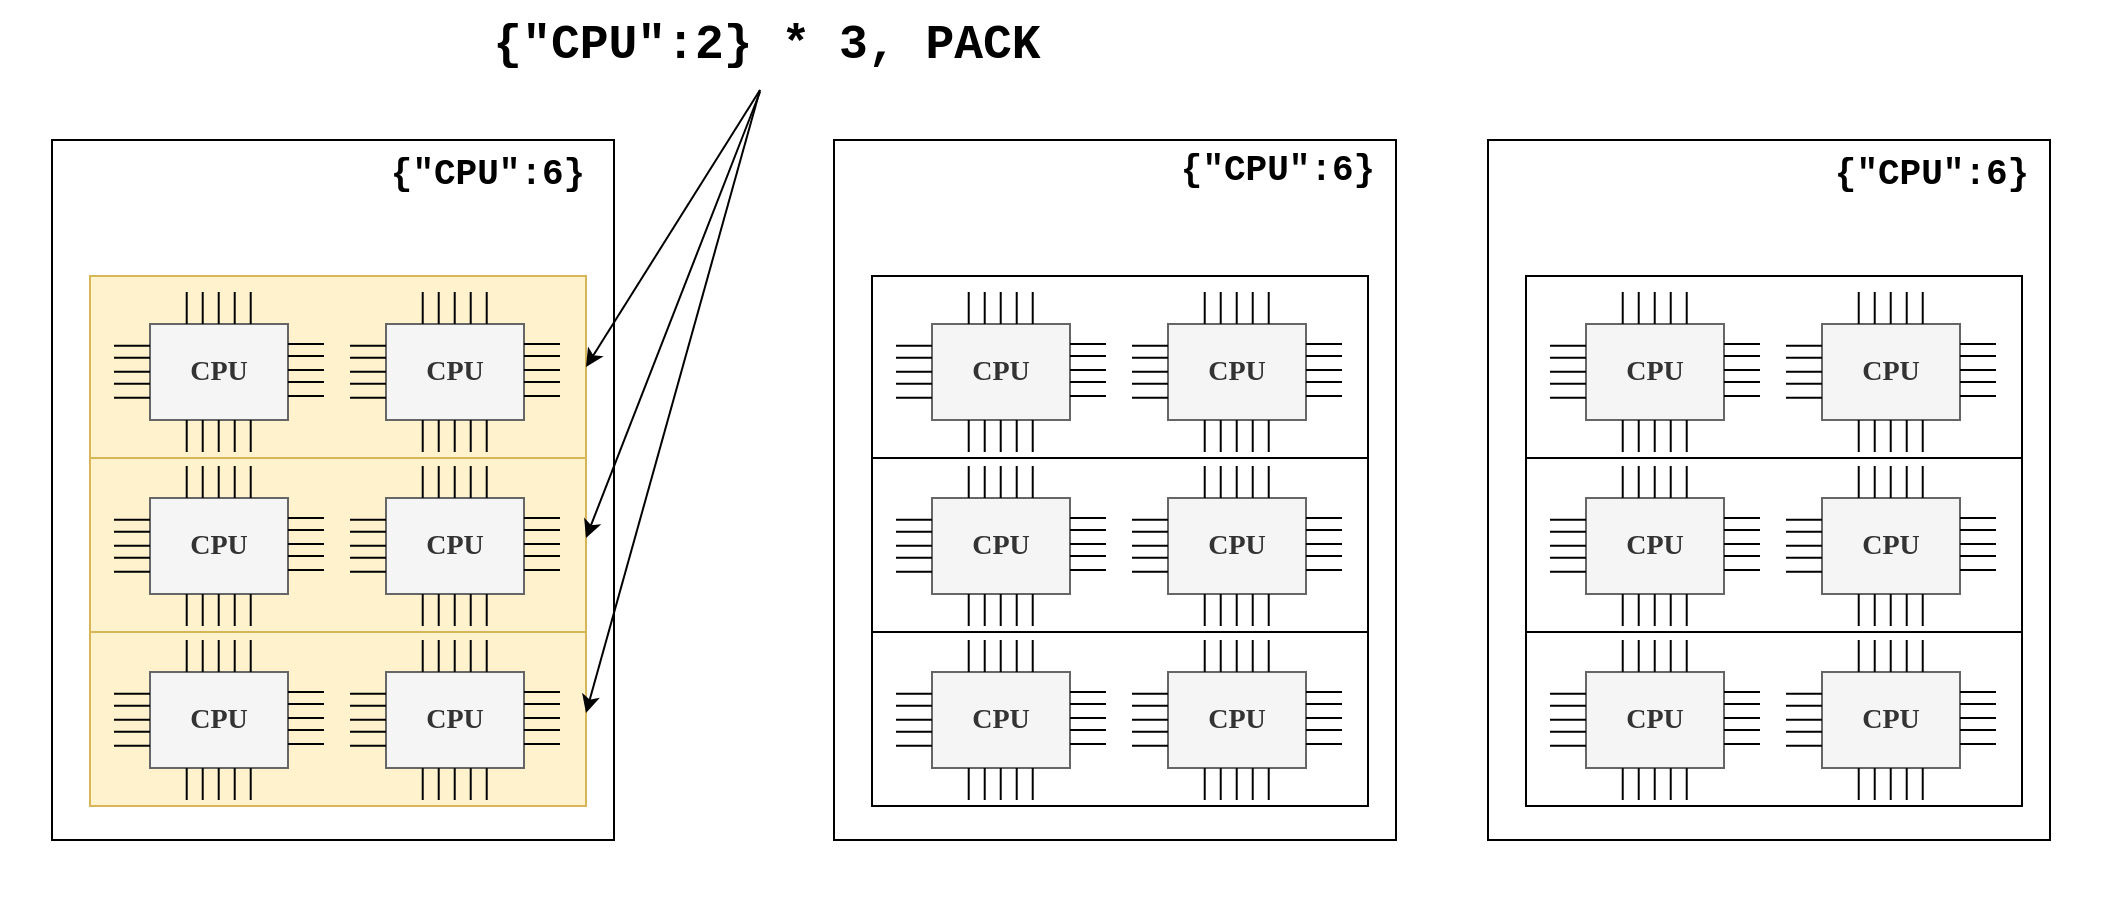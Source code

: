 <mxfile version="22.1.18" type="device">
  <diagram name="第 1 页" id="9g8P3RWRX6Sg8x3JM8hz">
    <mxGraphModel dx="1136" dy="735" grid="0" gridSize="10" guides="1" tooltips="1" connect="1" arrows="1" fold="1" page="1" pageScale="1" pageWidth="827" pageHeight="1169" math="0" shadow="0">
      <root>
        <mxCell id="0" />
        <mxCell id="1" parent="0" />
        <mxCell id="YWq82JBdALTGHb2d7kdh-409" value="" style="rounded=0;whiteSpace=wrap;html=1;strokeColor=none;fillColor=none;" parent="1" vertex="1">
          <mxGeometry x="8" y="40" width="1058" height="455" as="geometry" />
        </mxCell>
        <mxCell id="YWq82JBdALTGHb2d7kdh-141" value="" style="rounded=0;whiteSpace=wrap;html=1;" parent="1" vertex="1">
          <mxGeometry x="34" y="110" width="281" height="350" as="geometry" />
        </mxCell>
        <mxCell id="YWq82JBdALTGHb2d7kdh-51" value="" style="rounded=0;whiteSpace=wrap;html=1;fillColor=#fff2cc;strokeColor=#d6b656;" parent="1" vertex="1">
          <mxGeometry x="53" y="178" width="248" height="91" as="geometry" />
        </mxCell>
        <mxCell id="YWq82JBdALTGHb2d7kdh-1" value="&lt;b&gt;&lt;font style=&quot;font-size: 14px;&quot; face=&quot;Verdana&quot;&gt;CPU&lt;/font&gt;&lt;/b&gt;" style="rounded=0;whiteSpace=wrap;html=1;fillColor=#f5f5f5;strokeColor=#666666;fontColor=#333333;" parent="1" vertex="1">
          <mxGeometry x="83" y="202" width="69" height="48" as="geometry" />
        </mxCell>
        <mxCell id="YWq82JBdALTGHb2d7kdh-2" value="" style="endArrow=none;html=1;rounded=0;" parent="1" edge="1">
          <mxGeometry width="50" height="50" relative="1" as="geometry">
            <mxPoint x="152" y="212" as="sourcePoint" />
            <mxPoint x="170" y="212" as="targetPoint" />
          </mxGeometry>
        </mxCell>
        <mxCell id="YWq82JBdALTGHb2d7kdh-3" value="" style="endArrow=none;html=1;rounded=0;" parent="1" edge="1">
          <mxGeometry width="50" height="50" relative="1" as="geometry">
            <mxPoint x="152" y="218" as="sourcePoint" />
            <mxPoint x="170" y="218" as="targetPoint" />
          </mxGeometry>
        </mxCell>
        <mxCell id="YWq82JBdALTGHb2d7kdh-4" value="" style="endArrow=none;html=1;rounded=0;" parent="1" edge="1">
          <mxGeometry width="50" height="50" relative="1" as="geometry">
            <mxPoint x="152" y="225" as="sourcePoint" />
            <mxPoint x="170" y="225" as="targetPoint" />
          </mxGeometry>
        </mxCell>
        <mxCell id="YWq82JBdALTGHb2d7kdh-5" value="" style="endArrow=none;html=1;rounded=0;" parent="1" edge="1">
          <mxGeometry width="50" height="50" relative="1" as="geometry">
            <mxPoint x="152" y="231" as="sourcePoint" />
            <mxPoint x="170" y="231" as="targetPoint" />
          </mxGeometry>
        </mxCell>
        <mxCell id="YWq82JBdALTGHb2d7kdh-6" value="" style="endArrow=none;html=1;rounded=0;" parent="1" edge="1">
          <mxGeometry width="50" height="50" relative="1" as="geometry">
            <mxPoint x="152" y="238" as="sourcePoint" />
            <mxPoint x="170" y="238" as="targetPoint" />
          </mxGeometry>
        </mxCell>
        <mxCell id="YWq82JBdALTGHb2d7kdh-7" value="" style="endArrow=none;html=1;rounded=0;" parent="1" edge="1">
          <mxGeometry width="50" height="50" relative="1" as="geometry">
            <mxPoint x="65" y="212.83" as="sourcePoint" />
            <mxPoint x="83" y="212.83" as="targetPoint" />
          </mxGeometry>
        </mxCell>
        <mxCell id="YWq82JBdALTGHb2d7kdh-8" value="" style="endArrow=none;html=1;rounded=0;" parent="1" edge="1">
          <mxGeometry width="50" height="50" relative="1" as="geometry">
            <mxPoint x="65" y="218.83" as="sourcePoint" />
            <mxPoint x="83" y="218.83" as="targetPoint" />
          </mxGeometry>
        </mxCell>
        <mxCell id="YWq82JBdALTGHb2d7kdh-9" value="" style="endArrow=none;html=1;rounded=0;" parent="1" edge="1">
          <mxGeometry width="50" height="50" relative="1" as="geometry">
            <mxPoint x="65" y="225.83" as="sourcePoint" />
            <mxPoint x="83" y="225.83" as="targetPoint" />
          </mxGeometry>
        </mxCell>
        <mxCell id="YWq82JBdALTGHb2d7kdh-10" value="" style="endArrow=none;html=1;rounded=0;" parent="1" edge="1">
          <mxGeometry width="50" height="50" relative="1" as="geometry">
            <mxPoint x="65" y="231.83" as="sourcePoint" />
            <mxPoint x="83" y="231.83" as="targetPoint" />
          </mxGeometry>
        </mxCell>
        <mxCell id="YWq82JBdALTGHb2d7kdh-11" value="" style="endArrow=none;html=1;rounded=0;" parent="1" edge="1">
          <mxGeometry width="50" height="50" relative="1" as="geometry">
            <mxPoint x="65" y="238.83" as="sourcePoint" />
            <mxPoint x="83" y="238.83" as="targetPoint" />
          </mxGeometry>
        </mxCell>
        <mxCell id="YWq82JBdALTGHb2d7kdh-17" value="" style="endArrow=none;html=1;rounded=0;" parent="1" edge="1">
          <mxGeometry width="50" height="50" relative="1" as="geometry">
            <mxPoint x="133.36" y="266" as="sourcePoint" />
            <mxPoint x="133.36" y="250" as="targetPoint" />
          </mxGeometry>
        </mxCell>
        <mxCell id="YWq82JBdALTGHb2d7kdh-18" value="" style="endArrow=none;html=1;rounded=0;" parent="1" edge="1">
          <mxGeometry width="50" height="50" relative="1" as="geometry">
            <mxPoint x="125.36" y="266" as="sourcePoint" />
            <mxPoint x="125.36" y="250" as="targetPoint" />
          </mxGeometry>
        </mxCell>
        <mxCell id="YWq82JBdALTGHb2d7kdh-19" value="" style="endArrow=none;html=1;rounded=0;" parent="1" edge="1">
          <mxGeometry width="50" height="50" relative="1" as="geometry">
            <mxPoint x="117.36" y="266" as="sourcePoint" />
            <mxPoint x="117.36" y="250" as="targetPoint" />
          </mxGeometry>
        </mxCell>
        <mxCell id="YWq82JBdALTGHb2d7kdh-20" value="" style="endArrow=none;html=1;rounded=0;" parent="1" edge="1">
          <mxGeometry width="50" height="50" relative="1" as="geometry">
            <mxPoint x="109.36" y="266" as="sourcePoint" />
            <mxPoint x="109.36" y="250" as="targetPoint" />
          </mxGeometry>
        </mxCell>
        <mxCell id="YWq82JBdALTGHb2d7kdh-21" value="" style="endArrow=none;html=1;rounded=0;" parent="1" edge="1">
          <mxGeometry width="50" height="50" relative="1" as="geometry">
            <mxPoint x="101.36" y="266" as="sourcePoint" />
            <mxPoint x="101.36" y="250" as="targetPoint" />
          </mxGeometry>
        </mxCell>
        <mxCell id="YWq82JBdALTGHb2d7kdh-25" value="" style="endArrow=none;html=1;rounded=0;" parent="1" edge="1">
          <mxGeometry width="50" height="50" relative="1" as="geometry">
            <mxPoint x="133.36" y="202" as="sourcePoint" />
            <mxPoint x="133.36" y="186" as="targetPoint" />
          </mxGeometry>
        </mxCell>
        <mxCell id="YWq82JBdALTGHb2d7kdh-26" value="" style="endArrow=none;html=1;rounded=0;" parent="1" edge="1">
          <mxGeometry width="50" height="50" relative="1" as="geometry">
            <mxPoint x="125.36" y="202" as="sourcePoint" />
            <mxPoint x="125.36" y="186" as="targetPoint" />
          </mxGeometry>
        </mxCell>
        <mxCell id="YWq82JBdALTGHb2d7kdh-27" value="" style="endArrow=none;html=1;rounded=0;" parent="1" edge="1">
          <mxGeometry width="50" height="50" relative="1" as="geometry">
            <mxPoint x="117.36" y="202" as="sourcePoint" />
            <mxPoint x="117.36" y="186" as="targetPoint" />
          </mxGeometry>
        </mxCell>
        <mxCell id="YWq82JBdALTGHb2d7kdh-28" value="" style="endArrow=none;html=1;rounded=0;" parent="1" edge="1">
          <mxGeometry width="50" height="50" relative="1" as="geometry">
            <mxPoint x="109.36" y="202" as="sourcePoint" />
            <mxPoint x="109.36" y="186" as="targetPoint" />
          </mxGeometry>
        </mxCell>
        <mxCell id="YWq82JBdALTGHb2d7kdh-29" value="" style="endArrow=none;html=1;rounded=0;" parent="1" edge="1">
          <mxGeometry width="50" height="50" relative="1" as="geometry">
            <mxPoint x="101.36" y="202" as="sourcePoint" />
            <mxPoint x="101.36" y="186" as="targetPoint" />
          </mxGeometry>
        </mxCell>
        <mxCell id="YWq82JBdALTGHb2d7kdh-30" value="&lt;b&gt;&lt;font style=&quot;font-size: 14px;&quot; face=&quot;Verdana&quot;&gt;CPU&lt;/font&gt;&lt;/b&gt;" style="rounded=0;whiteSpace=wrap;html=1;fillColor=#f5f5f5;strokeColor=#666666;fontColor=#333333;" parent="1" vertex="1">
          <mxGeometry x="201" y="202" width="69" height="48" as="geometry" />
        </mxCell>
        <mxCell id="YWq82JBdALTGHb2d7kdh-31" value="" style="endArrow=none;html=1;rounded=0;" parent="1" edge="1">
          <mxGeometry width="50" height="50" relative="1" as="geometry">
            <mxPoint x="270" y="212" as="sourcePoint" />
            <mxPoint x="288" y="212" as="targetPoint" />
          </mxGeometry>
        </mxCell>
        <mxCell id="YWq82JBdALTGHb2d7kdh-32" value="" style="endArrow=none;html=1;rounded=0;" parent="1" edge="1">
          <mxGeometry width="50" height="50" relative="1" as="geometry">
            <mxPoint x="270" y="218" as="sourcePoint" />
            <mxPoint x="288" y="218" as="targetPoint" />
          </mxGeometry>
        </mxCell>
        <mxCell id="YWq82JBdALTGHb2d7kdh-33" value="" style="endArrow=none;html=1;rounded=0;" parent="1" edge="1">
          <mxGeometry width="50" height="50" relative="1" as="geometry">
            <mxPoint x="270" y="225" as="sourcePoint" />
            <mxPoint x="288" y="225" as="targetPoint" />
          </mxGeometry>
        </mxCell>
        <mxCell id="YWq82JBdALTGHb2d7kdh-34" value="" style="endArrow=none;html=1;rounded=0;" parent="1" edge="1">
          <mxGeometry width="50" height="50" relative="1" as="geometry">
            <mxPoint x="270" y="231" as="sourcePoint" />
            <mxPoint x="288" y="231" as="targetPoint" />
          </mxGeometry>
        </mxCell>
        <mxCell id="YWq82JBdALTGHb2d7kdh-35" value="" style="endArrow=none;html=1;rounded=0;" parent="1" edge="1">
          <mxGeometry width="50" height="50" relative="1" as="geometry">
            <mxPoint x="270" y="238" as="sourcePoint" />
            <mxPoint x="288" y="238" as="targetPoint" />
          </mxGeometry>
        </mxCell>
        <mxCell id="YWq82JBdALTGHb2d7kdh-36" value="" style="endArrow=none;html=1;rounded=0;" parent="1" edge="1">
          <mxGeometry width="50" height="50" relative="1" as="geometry">
            <mxPoint x="183" y="212.83" as="sourcePoint" />
            <mxPoint x="201" y="212.83" as="targetPoint" />
          </mxGeometry>
        </mxCell>
        <mxCell id="YWq82JBdALTGHb2d7kdh-37" value="" style="endArrow=none;html=1;rounded=0;" parent="1" edge="1">
          <mxGeometry width="50" height="50" relative="1" as="geometry">
            <mxPoint x="183" y="218.83" as="sourcePoint" />
            <mxPoint x="201" y="218.83" as="targetPoint" />
          </mxGeometry>
        </mxCell>
        <mxCell id="YWq82JBdALTGHb2d7kdh-38" value="" style="endArrow=none;html=1;rounded=0;" parent="1" edge="1">
          <mxGeometry width="50" height="50" relative="1" as="geometry">
            <mxPoint x="183" y="225.83" as="sourcePoint" />
            <mxPoint x="201" y="225.83" as="targetPoint" />
          </mxGeometry>
        </mxCell>
        <mxCell id="YWq82JBdALTGHb2d7kdh-39" value="" style="endArrow=none;html=1;rounded=0;" parent="1" edge="1">
          <mxGeometry width="50" height="50" relative="1" as="geometry">
            <mxPoint x="183" y="231.83" as="sourcePoint" />
            <mxPoint x="201" y="231.83" as="targetPoint" />
          </mxGeometry>
        </mxCell>
        <mxCell id="YWq82JBdALTGHb2d7kdh-40" value="" style="endArrow=none;html=1;rounded=0;" parent="1" edge="1">
          <mxGeometry width="50" height="50" relative="1" as="geometry">
            <mxPoint x="183" y="238.83" as="sourcePoint" />
            <mxPoint x="201" y="238.83" as="targetPoint" />
          </mxGeometry>
        </mxCell>
        <mxCell id="YWq82JBdALTGHb2d7kdh-41" value="" style="endArrow=none;html=1;rounded=0;" parent="1" edge="1">
          <mxGeometry width="50" height="50" relative="1" as="geometry">
            <mxPoint x="251.36" y="266" as="sourcePoint" />
            <mxPoint x="251.36" y="250" as="targetPoint" />
          </mxGeometry>
        </mxCell>
        <mxCell id="YWq82JBdALTGHb2d7kdh-42" value="" style="endArrow=none;html=1;rounded=0;" parent="1" edge="1">
          <mxGeometry width="50" height="50" relative="1" as="geometry">
            <mxPoint x="243.36" y="266" as="sourcePoint" />
            <mxPoint x="243.36" y="250" as="targetPoint" />
          </mxGeometry>
        </mxCell>
        <mxCell id="YWq82JBdALTGHb2d7kdh-43" value="" style="endArrow=none;html=1;rounded=0;" parent="1" edge="1">
          <mxGeometry width="50" height="50" relative="1" as="geometry">
            <mxPoint x="235.36" y="266" as="sourcePoint" />
            <mxPoint x="235.36" y="250" as="targetPoint" />
          </mxGeometry>
        </mxCell>
        <mxCell id="YWq82JBdALTGHb2d7kdh-44" value="" style="endArrow=none;html=1;rounded=0;" parent="1" edge="1">
          <mxGeometry width="50" height="50" relative="1" as="geometry">
            <mxPoint x="227.36" y="266" as="sourcePoint" />
            <mxPoint x="227.36" y="250" as="targetPoint" />
          </mxGeometry>
        </mxCell>
        <mxCell id="YWq82JBdALTGHb2d7kdh-45" value="" style="endArrow=none;html=1;rounded=0;" parent="1" edge="1">
          <mxGeometry width="50" height="50" relative="1" as="geometry">
            <mxPoint x="219.36" y="266" as="sourcePoint" />
            <mxPoint x="219.36" y="250" as="targetPoint" />
          </mxGeometry>
        </mxCell>
        <mxCell id="YWq82JBdALTGHb2d7kdh-46" value="" style="endArrow=none;html=1;rounded=0;" parent="1" edge="1">
          <mxGeometry width="50" height="50" relative="1" as="geometry">
            <mxPoint x="251.36" y="202" as="sourcePoint" />
            <mxPoint x="251.36" y="186" as="targetPoint" />
          </mxGeometry>
        </mxCell>
        <mxCell id="YWq82JBdALTGHb2d7kdh-47" value="" style="endArrow=none;html=1;rounded=0;" parent="1" edge="1">
          <mxGeometry width="50" height="50" relative="1" as="geometry">
            <mxPoint x="243.36" y="202" as="sourcePoint" />
            <mxPoint x="243.36" y="186" as="targetPoint" />
          </mxGeometry>
        </mxCell>
        <mxCell id="YWq82JBdALTGHb2d7kdh-48" value="" style="endArrow=none;html=1;rounded=0;" parent="1" edge="1">
          <mxGeometry width="50" height="50" relative="1" as="geometry">
            <mxPoint x="235.36" y="202" as="sourcePoint" />
            <mxPoint x="235.36" y="186" as="targetPoint" />
          </mxGeometry>
        </mxCell>
        <mxCell id="YWq82JBdALTGHb2d7kdh-49" value="" style="endArrow=none;html=1;rounded=0;" parent="1" edge="1">
          <mxGeometry width="50" height="50" relative="1" as="geometry">
            <mxPoint x="227.36" y="202" as="sourcePoint" />
            <mxPoint x="227.36" y="186" as="targetPoint" />
          </mxGeometry>
        </mxCell>
        <mxCell id="YWq82JBdALTGHb2d7kdh-50" value="" style="endArrow=none;html=1;rounded=0;" parent="1" edge="1">
          <mxGeometry width="50" height="50" relative="1" as="geometry">
            <mxPoint x="219.36" y="202" as="sourcePoint" />
            <mxPoint x="219.36" y="186" as="targetPoint" />
          </mxGeometry>
        </mxCell>
        <mxCell id="YWq82JBdALTGHb2d7kdh-55" value="" style="rounded=0;whiteSpace=wrap;html=1;fillColor=#fff2cc;strokeColor=#d6b656;" parent="1" vertex="1">
          <mxGeometry x="53" y="269" width="248" height="87" as="geometry" />
        </mxCell>
        <mxCell id="YWq82JBdALTGHb2d7kdh-56" value="&lt;b&gt;&lt;font style=&quot;font-size: 14px;&quot; face=&quot;Verdana&quot;&gt;CPU&lt;/font&gt;&lt;/b&gt;" style="rounded=0;whiteSpace=wrap;html=1;fillColor=#f5f5f5;strokeColor=#666666;fontColor=#333333;" parent="1" vertex="1">
          <mxGeometry x="83" y="289" width="69" height="48" as="geometry" />
        </mxCell>
        <mxCell id="YWq82JBdALTGHb2d7kdh-57" value="" style="endArrow=none;html=1;rounded=0;" parent="1" edge="1">
          <mxGeometry width="50" height="50" relative="1" as="geometry">
            <mxPoint x="152" y="299" as="sourcePoint" />
            <mxPoint x="170" y="299" as="targetPoint" />
          </mxGeometry>
        </mxCell>
        <mxCell id="YWq82JBdALTGHb2d7kdh-58" value="" style="endArrow=none;html=1;rounded=0;" parent="1" edge="1">
          <mxGeometry width="50" height="50" relative="1" as="geometry">
            <mxPoint x="152" y="305" as="sourcePoint" />
            <mxPoint x="170" y="305" as="targetPoint" />
          </mxGeometry>
        </mxCell>
        <mxCell id="YWq82JBdALTGHb2d7kdh-59" value="" style="endArrow=none;html=1;rounded=0;" parent="1" edge="1">
          <mxGeometry width="50" height="50" relative="1" as="geometry">
            <mxPoint x="152" y="312" as="sourcePoint" />
            <mxPoint x="170" y="312" as="targetPoint" />
          </mxGeometry>
        </mxCell>
        <mxCell id="YWq82JBdALTGHb2d7kdh-60" value="" style="endArrow=none;html=1;rounded=0;" parent="1" edge="1">
          <mxGeometry width="50" height="50" relative="1" as="geometry">
            <mxPoint x="152" y="318" as="sourcePoint" />
            <mxPoint x="170" y="318" as="targetPoint" />
          </mxGeometry>
        </mxCell>
        <mxCell id="YWq82JBdALTGHb2d7kdh-61" value="" style="endArrow=none;html=1;rounded=0;" parent="1" edge="1">
          <mxGeometry width="50" height="50" relative="1" as="geometry">
            <mxPoint x="152" y="325" as="sourcePoint" />
            <mxPoint x="170" y="325" as="targetPoint" />
          </mxGeometry>
        </mxCell>
        <mxCell id="YWq82JBdALTGHb2d7kdh-62" value="" style="endArrow=none;html=1;rounded=0;" parent="1" edge="1">
          <mxGeometry width="50" height="50" relative="1" as="geometry">
            <mxPoint x="65" y="299.83" as="sourcePoint" />
            <mxPoint x="83" y="299.83" as="targetPoint" />
          </mxGeometry>
        </mxCell>
        <mxCell id="YWq82JBdALTGHb2d7kdh-63" value="" style="endArrow=none;html=1;rounded=0;" parent="1" edge="1">
          <mxGeometry width="50" height="50" relative="1" as="geometry">
            <mxPoint x="65" y="305.83" as="sourcePoint" />
            <mxPoint x="83" y="305.83" as="targetPoint" />
          </mxGeometry>
        </mxCell>
        <mxCell id="YWq82JBdALTGHb2d7kdh-64" value="" style="endArrow=none;html=1;rounded=0;" parent="1" edge="1">
          <mxGeometry width="50" height="50" relative="1" as="geometry">
            <mxPoint x="65" y="312.83" as="sourcePoint" />
            <mxPoint x="83" y="312.83" as="targetPoint" />
          </mxGeometry>
        </mxCell>
        <mxCell id="YWq82JBdALTGHb2d7kdh-65" value="" style="endArrow=none;html=1;rounded=0;" parent="1" edge="1">
          <mxGeometry width="50" height="50" relative="1" as="geometry">
            <mxPoint x="65" y="318.83" as="sourcePoint" />
            <mxPoint x="83" y="318.83" as="targetPoint" />
          </mxGeometry>
        </mxCell>
        <mxCell id="YWq82JBdALTGHb2d7kdh-66" value="" style="endArrow=none;html=1;rounded=0;" parent="1" edge="1">
          <mxGeometry width="50" height="50" relative="1" as="geometry">
            <mxPoint x="65" y="325.83" as="sourcePoint" />
            <mxPoint x="83" y="325.83" as="targetPoint" />
          </mxGeometry>
        </mxCell>
        <mxCell id="YWq82JBdALTGHb2d7kdh-67" value="" style="endArrow=none;html=1;rounded=0;" parent="1" edge="1">
          <mxGeometry width="50" height="50" relative="1" as="geometry">
            <mxPoint x="133.36" y="353" as="sourcePoint" />
            <mxPoint x="133.36" y="337" as="targetPoint" />
          </mxGeometry>
        </mxCell>
        <mxCell id="YWq82JBdALTGHb2d7kdh-68" value="" style="endArrow=none;html=1;rounded=0;" parent="1" edge="1">
          <mxGeometry width="50" height="50" relative="1" as="geometry">
            <mxPoint x="125.36" y="353" as="sourcePoint" />
            <mxPoint x="125.36" y="337" as="targetPoint" />
          </mxGeometry>
        </mxCell>
        <mxCell id="YWq82JBdALTGHb2d7kdh-69" value="" style="endArrow=none;html=1;rounded=0;" parent="1" edge="1">
          <mxGeometry width="50" height="50" relative="1" as="geometry">
            <mxPoint x="117.36" y="353" as="sourcePoint" />
            <mxPoint x="117.36" y="337" as="targetPoint" />
          </mxGeometry>
        </mxCell>
        <mxCell id="YWq82JBdALTGHb2d7kdh-70" value="" style="endArrow=none;html=1;rounded=0;" parent="1" edge="1">
          <mxGeometry width="50" height="50" relative="1" as="geometry">
            <mxPoint x="109.36" y="353" as="sourcePoint" />
            <mxPoint x="109.36" y="337" as="targetPoint" />
          </mxGeometry>
        </mxCell>
        <mxCell id="YWq82JBdALTGHb2d7kdh-71" value="" style="endArrow=none;html=1;rounded=0;" parent="1" edge="1">
          <mxGeometry width="50" height="50" relative="1" as="geometry">
            <mxPoint x="101.36" y="353" as="sourcePoint" />
            <mxPoint x="101.36" y="337" as="targetPoint" />
          </mxGeometry>
        </mxCell>
        <mxCell id="YWq82JBdALTGHb2d7kdh-72" value="" style="endArrow=none;html=1;rounded=0;" parent="1" edge="1">
          <mxGeometry width="50" height="50" relative="1" as="geometry">
            <mxPoint x="133.36" y="289" as="sourcePoint" />
            <mxPoint x="133.36" y="273" as="targetPoint" />
          </mxGeometry>
        </mxCell>
        <mxCell id="YWq82JBdALTGHb2d7kdh-73" value="" style="endArrow=none;html=1;rounded=0;" parent="1" edge="1">
          <mxGeometry width="50" height="50" relative="1" as="geometry">
            <mxPoint x="125.36" y="289" as="sourcePoint" />
            <mxPoint x="125.36" y="273" as="targetPoint" />
          </mxGeometry>
        </mxCell>
        <mxCell id="YWq82JBdALTGHb2d7kdh-74" value="" style="endArrow=none;html=1;rounded=0;" parent="1" edge="1">
          <mxGeometry width="50" height="50" relative="1" as="geometry">
            <mxPoint x="117.36" y="289" as="sourcePoint" />
            <mxPoint x="117.36" y="273" as="targetPoint" />
          </mxGeometry>
        </mxCell>
        <mxCell id="YWq82JBdALTGHb2d7kdh-75" value="" style="endArrow=none;html=1;rounded=0;" parent="1" edge="1">
          <mxGeometry width="50" height="50" relative="1" as="geometry">
            <mxPoint x="109.36" y="289" as="sourcePoint" />
            <mxPoint x="109.36" y="273" as="targetPoint" />
          </mxGeometry>
        </mxCell>
        <mxCell id="YWq82JBdALTGHb2d7kdh-76" value="" style="endArrow=none;html=1;rounded=0;" parent="1" edge="1">
          <mxGeometry width="50" height="50" relative="1" as="geometry">
            <mxPoint x="101.36" y="289" as="sourcePoint" />
            <mxPoint x="101.36" y="273" as="targetPoint" />
          </mxGeometry>
        </mxCell>
        <mxCell id="YWq82JBdALTGHb2d7kdh-77" value="&lt;b&gt;&lt;font style=&quot;font-size: 14px;&quot; face=&quot;Verdana&quot;&gt;CPU&lt;/font&gt;&lt;/b&gt;" style="rounded=0;whiteSpace=wrap;html=1;fillColor=#f5f5f5;fontColor=#333333;strokeColor=#666666;" parent="1" vertex="1">
          <mxGeometry x="201" y="289" width="69" height="48" as="geometry" />
        </mxCell>
        <mxCell id="YWq82JBdALTGHb2d7kdh-78" value="" style="endArrow=none;html=1;rounded=0;" parent="1" edge="1">
          <mxGeometry width="50" height="50" relative="1" as="geometry">
            <mxPoint x="270" y="299" as="sourcePoint" />
            <mxPoint x="288" y="299" as="targetPoint" />
          </mxGeometry>
        </mxCell>
        <mxCell id="YWq82JBdALTGHb2d7kdh-79" value="" style="endArrow=none;html=1;rounded=0;" parent="1" edge="1">
          <mxGeometry width="50" height="50" relative="1" as="geometry">
            <mxPoint x="270" y="305" as="sourcePoint" />
            <mxPoint x="288" y="305" as="targetPoint" />
          </mxGeometry>
        </mxCell>
        <mxCell id="YWq82JBdALTGHb2d7kdh-80" value="" style="endArrow=none;html=1;rounded=0;" parent="1" edge="1">
          <mxGeometry width="50" height="50" relative="1" as="geometry">
            <mxPoint x="270" y="312" as="sourcePoint" />
            <mxPoint x="288" y="312" as="targetPoint" />
          </mxGeometry>
        </mxCell>
        <mxCell id="YWq82JBdALTGHb2d7kdh-81" value="" style="endArrow=none;html=1;rounded=0;" parent="1" edge="1">
          <mxGeometry width="50" height="50" relative="1" as="geometry">
            <mxPoint x="270" y="318" as="sourcePoint" />
            <mxPoint x="288" y="318" as="targetPoint" />
          </mxGeometry>
        </mxCell>
        <mxCell id="YWq82JBdALTGHb2d7kdh-82" value="" style="endArrow=none;html=1;rounded=0;" parent="1" edge="1">
          <mxGeometry width="50" height="50" relative="1" as="geometry">
            <mxPoint x="270" y="325" as="sourcePoint" />
            <mxPoint x="288" y="325" as="targetPoint" />
          </mxGeometry>
        </mxCell>
        <mxCell id="YWq82JBdALTGHb2d7kdh-83" value="" style="endArrow=none;html=1;rounded=0;" parent="1" edge="1">
          <mxGeometry width="50" height="50" relative="1" as="geometry">
            <mxPoint x="183" y="299.83" as="sourcePoint" />
            <mxPoint x="201" y="299.83" as="targetPoint" />
          </mxGeometry>
        </mxCell>
        <mxCell id="YWq82JBdALTGHb2d7kdh-84" value="" style="endArrow=none;html=1;rounded=0;" parent="1" edge="1">
          <mxGeometry width="50" height="50" relative="1" as="geometry">
            <mxPoint x="183" y="305.83" as="sourcePoint" />
            <mxPoint x="201" y="305.83" as="targetPoint" />
          </mxGeometry>
        </mxCell>
        <mxCell id="YWq82JBdALTGHb2d7kdh-85" value="" style="endArrow=none;html=1;rounded=0;" parent="1" edge="1">
          <mxGeometry width="50" height="50" relative="1" as="geometry">
            <mxPoint x="183" y="312.83" as="sourcePoint" />
            <mxPoint x="201" y="312.83" as="targetPoint" />
          </mxGeometry>
        </mxCell>
        <mxCell id="YWq82JBdALTGHb2d7kdh-86" value="" style="endArrow=none;html=1;rounded=0;" parent="1" edge="1">
          <mxGeometry width="50" height="50" relative="1" as="geometry">
            <mxPoint x="183" y="318.83" as="sourcePoint" />
            <mxPoint x="201" y="318.83" as="targetPoint" />
          </mxGeometry>
        </mxCell>
        <mxCell id="YWq82JBdALTGHb2d7kdh-87" value="" style="endArrow=none;html=1;rounded=0;" parent="1" edge="1">
          <mxGeometry width="50" height="50" relative="1" as="geometry">
            <mxPoint x="183" y="325.83" as="sourcePoint" />
            <mxPoint x="201" y="325.83" as="targetPoint" />
          </mxGeometry>
        </mxCell>
        <mxCell id="YWq82JBdALTGHb2d7kdh-88" value="" style="endArrow=none;html=1;rounded=0;" parent="1" edge="1">
          <mxGeometry width="50" height="50" relative="1" as="geometry">
            <mxPoint x="251.36" y="353" as="sourcePoint" />
            <mxPoint x="251.36" y="337" as="targetPoint" />
          </mxGeometry>
        </mxCell>
        <mxCell id="YWq82JBdALTGHb2d7kdh-89" value="" style="endArrow=none;html=1;rounded=0;" parent="1" edge="1">
          <mxGeometry width="50" height="50" relative="1" as="geometry">
            <mxPoint x="243.36" y="353" as="sourcePoint" />
            <mxPoint x="243.36" y="337" as="targetPoint" />
          </mxGeometry>
        </mxCell>
        <mxCell id="YWq82JBdALTGHb2d7kdh-90" value="" style="endArrow=none;html=1;rounded=0;" parent="1" edge="1">
          <mxGeometry width="50" height="50" relative="1" as="geometry">
            <mxPoint x="235.36" y="353" as="sourcePoint" />
            <mxPoint x="235.36" y="337" as="targetPoint" />
          </mxGeometry>
        </mxCell>
        <mxCell id="YWq82JBdALTGHb2d7kdh-91" value="" style="endArrow=none;html=1;rounded=0;" parent="1" edge="1">
          <mxGeometry width="50" height="50" relative="1" as="geometry">
            <mxPoint x="227.36" y="353" as="sourcePoint" />
            <mxPoint x="227.36" y="337" as="targetPoint" />
          </mxGeometry>
        </mxCell>
        <mxCell id="YWq82JBdALTGHb2d7kdh-92" value="" style="endArrow=none;html=1;rounded=0;" parent="1" edge="1">
          <mxGeometry width="50" height="50" relative="1" as="geometry">
            <mxPoint x="219.36" y="353" as="sourcePoint" />
            <mxPoint x="219.36" y="337" as="targetPoint" />
          </mxGeometry>
        </mxCell>
        <mxCell id="YWq82JBdALTGHb2d7kdh-93" value="" style="endArrow=none;html=1;rounded=0;" parent="1" edge="1">
          <mxGeometry width="50" height="50" relative="1" as="geometry">
            <mxPoint x="251.36" y="289" as="sourcePoint" />
            <mxPoint x="251.36" y="273" as="targetPoint" />
          </mxGeometry>
        </mxCell>
        <mxCell id="YWq82JBdALTGHb2d7kdh-94" value="" style="endArrow=none;html=1;rounded=0;" parent="1" edge="1">
          <mxGeometry width="50" height="50" relative="1" as="geometry">
            <mxPoint x="243.36" y="289" as="sourcePoint" />
            <mxPoint x="243.36" y="273" as="targetPoint" />
          </mxGeometry>
        </mxCell>
        <mxCell id="YWq82JBdALTGHb2d7kdh-95" value="" style="endArrow=none;html=1;rounded=0;" parent="1" edge="1">
          <mxGeometry width="50" height="50" relative="1" as="geometry">
            <mxPoint x="235.36" y="289" as="sourcePoint" />
            <mxPoint x="235.36" y="273" as="targetPoint" />
          </mxGeometry>
        </mxCell>
        <mxCell id="YWq82JBdALTGHb2d7kdh-96" value="" style="endArrow=none;html=1;rounded=0;" parent="1" edge="1">
          <mxGeometry width="50" height="50" relative="1" as="geometry">
            <mxPoint x="227.36" y="289" as="sourcePoint" />
            <mxPoint x="227.36" y="273" as="targetPoint" />
          </mxGeometry>
        </mxCell>
        <mxCell id="YWq82JBdALTGHb2d7kdh-97" value="" style="endArrow=none;html=1;rounded=0;" parent="1" edge="1">
          <mxGeometry width="50" height="50" relative="1" as="geometry">
            <mxPoint x="219.36" y="289" as="sourcePoint" />
            <mxPoint x="219.36" y="273" as="targetPoint" />
          </mxGeometry>
        </mxCell>
        <mxCell id="YWq82JBdALTGHb2d7kdh-98" value="" style="rounded=0;whiteSpace=wrap;html=1;fillColor=#fff2cc;strokeColor=#d6b656;" parent="1" vertex="1">
          <mxGeometry x="53" y="356" width="248" height="87" as="geometry" />
        </mxCell>
        <mxCell id="YWq82JBdALTGHb2d7kdh-99" value="&lt;b&gt;&lt;font style=&quot;font-size: 14px;&quot; face=&quot;Verdana&quot;&gt;CPU&lt;/font&gt;&lt;/b&gt;" style="rounded=0;whiteSpace=wrap;html=1;fillColor=#f5f5f5;strokeColor=#666666;fontColor=#333333;" parent="1" vertex="1">
          <mxGeometry x="83" y="376" width="69" height="48" as="geometry" />
        </mxCell>
        <mxCell id="YWq82JBdALTGHb2d7kdh-100" value="" style="endArrow=none;html=1;rounded=0;" parent="1" edge="1">
          <mxGeometry width="50" height="50" relative="1" as="geometry">
            <mxPoint x="152" y="386" as="sourcePoint" />
            <mxPoint x="170" y="386" as="targetPoint" />
          </mxGeometry>
        </mxCell>
        <mxCell id="YWq82JBdALTGHb2d7kdh-101" value="" style="endArrow=none;html=1;rounded=0;" parent="1" edge="1">
          <mxGeometry width="50" height="50" relative="1" as="geometry">
            <mxPoint x="152" y="392" as="sourcePoint" />
            <mxPoint x="170" y="392" as="targetPoint" />
          </mxGeometry>
        </mxCell>
        <mxCell id="YWq82JBdALTGHb2d7kdh-102" value="" style="endArrow=none;html=1;rounded=0;" parent="1" edge="1">
          <mxGeometry width="50" height="50" relative="1" as="geometry">
            <mxPoint x="152" y="399" as="sourcePoint" />
            <mxPoint x="170" y="399" as="targetPoint" />
          </mxGeometry>
        </mxCell>
        <mxCell id="YWq82JBdALTGHb2d7kdh-103" value="" style="endArrow=none;html=1;rounded=0;" parent="1" edge="1">
          <mxGeometry width="50" height="50" relative="1" as="geometry">
            <mxPoint x="152" y="405" as="sourcePoint" />
            <mxPoint x="170" y="405" as="targetPoint" />
          </mxGeometry>
        </mxCell>
        <mxCell id="YWq82JBdALTGHb2d7kdh-104" value="" style="endArrow=none;html=1;rounded=0;" parent="1" edge="1">
          <mxGeometry width="50" height="50" relative="1" as="geometry">
            <mxPoint x="152" y="412" as="sourcePoint" />
            <mxPoint x="170" y="412" as="targetPoint" />
          </mxGeometry>
        </mxCell>
        <mxCell id="YWq82JBdALTGHb2d7kdh-105" value="" style="endArrow=none;html=1;rounded=0;" parent="1" edge="1">
          <mxGeometry width="50" height="50" relative="1" as="geometry">
            <mxPoint x="65" y="386.83" as="sourcePoint" />
            <mxPoint x="83" y="386.83" as="targetPoint" />
          </mxGeometry>
        </mxCell>
        <mxCell id="YWq82JBdALTGHb2d7kdh-106" value="" style="endArrow=none;html=1;rounded=0;" parent="1" edge="1">
          <mxGeometry width="50" height="50" relative="1" as="geometry">
            <mxPoint x="65" y="392.83" as="sourcePoint" />
            <mxPoint x="83" y="392.83" as="targetPoint" />
          </mxGeometry>
        </mxCell>
        <mxCell id="YWq82JBdALTGHb2d7kdh-107" value="" style="endArrow=none;html=1;rounded=0;" parent="1" edge="1">
          <mxGeometry width="50" height="50" relative="1" as="geometry">
            <mxPoint x="65" y="399.83" as="sourcePoint" />
            <mxPoint x="83" y="399.83" as="targetPoint" />
          </mxGeometry>
        </mxCell>
        <mxCell id="YWq82JBdALTGHb2d7kdh-108" value="" style="endArrow=none;html=1;rounded=0;" parent="1" edge="1">
          <mxGeometry width="50" height="50" relative="1" as="geometry">
            <mxPoint x="65" y="405.83" as="sourcePoint" />
            <mxPoint x="83" y="405.83" as="targetPoint" />
          </mxGeometry>
        </mxCell>
        <mxCell id="YWq82JBdALTGHb2d7kdh-109" value="" style="endArrow=none;html=1;rounded=0;" parent="1" edge="1">
          <mxGeometry width="50" height="50" relative="1" as="geometry">
            <mxPoint x="65" y="412.83" as="sourcePoint" />
            <mxPoint x="83" y="412.83" as="targetPoint" />
          </mxGeometry>
        </mxCell>
        <mxCell id="YWq82JBdALTGHb2d7kdh-110" value="" style="endArrow=none;html=1;rounded=0;" parent="1" edge="1">
          <mxGeometry width="50" height="50" relative="1" as="geometry">
            <mxPoint x="133.36" y="440" as="sourcePoint" />
            <mxPoint x="133.36" y="424" as="targetPoint" />
          </mxGeometry>
        </mxCell>
        <mxCell id="YWq82JBdALTGHb2d7kdh-111" value="" style="endArrow=none;html=1;rounded=0;" parent="1" edge="1">
          <mxGeometry width="50" height="50" relative="1" as="geometry">
            <mxPoint x="125.36" y="440" as="sourcePoint" />
            <mxPoint x="125.36" y="424" as="targetPoint" />
          </mxGeometry>
        </mxCell>
        <mxCell id="YWq82JBdALTGHb2d7kdh-112" value="" style="endArrow=none;html=1;rounded=0;" parent="1" edge="1">
          <mxGeometry width="50" height="50" relative="1" as="geometry">
            <mxPoint x="117.36" y="440" as="sourcePoint" />
            <mxPoint x="117.36" y="424" as="targetPoint" />
          </mxGeometry>
        </mxCell>
        <mxCell id="YWq82JBdALTGHb2d7kdh-113" value="" style="endArrow=none;html=1;rounded=0;" parent="1" edge="1">
          <mxGeometry width="50" height="50" relative="1" as="geometry">
            <mxPoint x="109.36" y="440" as="sourcePoint" />
            <mxPoint x="109.36" y="424" as="targetPoint" />
          </mxGeometry>
        </mxCell>
        <mxCell id="YWq82JBdALTGHb2d7kdh-114" value="" style="endArrow=none;html=1;rounded=0;" parent="1" edge="1">
          <mxGeometry width="50" height="50" relative="1" as="geometry">
            <mxPoint x="101.36" y="440" as="sourcePoint" />
            <mxPoint x="101.36" y="424" as="targetPoint" />
          </mxGeometry>
        </mxCell>
        <mxCell id="YWq82JBdALTGHb2d7kdh-115" value="" style="endArrow=none;html=1;rounded=0;" parent="1" edge="1">
          <mxGeometry width="50" height="50" relative="1" as="geometry">
            <mxPoint x="133.36" y="376" as="sourcePoint" />
            <mxPoint x="133.36" y="360" as="targetPoint" />
          </mxGeometry>
        </mxCell>
        <mxCell id="YWq82JBdALTGHb2d7kdh-116" value="" style="endArrow=none;html=1;rounded=0;" parent="1" edge="1">
          <mxGeometry width="50" height="50" relative="1" as="geometry">
            <mxPoint x="125.36" y="376" as="sourcePoint" />
            <mxPoint x="125.36" y="360" as="targetPoint" />
          </mxGeometry>
        </mxCell>
        <mxCell id="YWq82JBdALTGHb2d7kdh-117" value="" style="endArrow=none;html=1;rounded=0;" parent="1" edge="1">
          <mxGeometry width="50" height="50" relative="1" as="geometry">
            <mxPoint x="117.36" y="376" as="sourcePoint" />
            <mxPoint x="117.36" y="360" as="targetPoint" />
          </mxGeometry>
        </mxCell>
        <mxCell id="YWq82JBdALTGHb2d7kdh-118" value="" style="endArrow=none;html=1;rounded=0;" parent="1" edge="1">
          <mxGeometry width="50" height="50" relative="1" as="geometry">
            <mxPoint x="109.36" y="376" as="sourcePoint" />
            <mxPoint x="109.36" y="360" as="targetPoint" />
          </mxGeometry>
        </mxCell>
        <mxCell id="YWq82JBdALTGHb2d7kdh-119" value="" style="endArrow=none;html=1;rounded=0;" parent="1" edge="1">
          <mxGeometry width="50" height="50" relative="1" as="geometry">
            <mxPoint x="101.36" y="376" as="sourcePoint" />
            <mxPoint x="101.36" y="360" as="targetPoint" />
          </mxGeometry>
        </mxCell>
        <mxCell id="YWq82JBdALTGHb2d7kdh-120" value="&lt;b&gt;&lt;font style=&quot;font-size: 14px;&quot; face=&quot;Verdana&quot;&gt;CPU&lt;/font&gt;&lt;/b&gt;" style="rounded=0;whiteSpace=wrap;html=1;fillColor=#f5f5f5;strokeColor=#666666;fontColor=#333333;" parent="1" vertex="1">
          <mxGeometry x="201" y="376" width="69" height="48" as="geometry" />
        </mxCell>
        <mxCell id="YWq82JBdALTGHb2d7kdh-121" value="" style="endArrow=none;html=1;rounded=0;" parent="1" edge="1">
          <mxGeometry width="50" height="50" relative="1" as="geometry">
            <mxPoint x="270" y="386" as="sourcePoint" />
            <mxPoint x="288" y="386" as="targetPoint" />
          </mxGeometry>
        </mxCell>
        <mxCell id="YWq82JBdALTGHb2d7kdh-122" value="" style="endArrow=none;html=1;rounded=0;" parent="1" edge="1">
          <mxGeometry width="50" height="50" relative="1" as="geometry">
            <mxPoint x="270" y="392" as="sourcePoint" />
            <mxPoint x="288" y="392" as="targetPoint" />
          </mxGeometry>
        </mxCell>
        <mxCell id="YWq82JBdALTGHb2d7kdh-123" value="" style="endArrow=none;html=1;rounded=0;" parent="1" edge="1">
          <mxGeometry width="50" height="50" relative="1" as="geometry">
            <mxPoint x="270" y="399" as="sourcePoint" />
            <mxPoint x="288" y="399" as="targetPoint" />
          </mxGeometry>
        </mxCell>
        <mxCell id="YWq82JBdALTGHb2d7kdh-124" value="" style="endArrow=none;html=1;rounded=0;" parent="1" edge="1">
          <mxGeometry width="50" height="50" relative="1" as="geometry">
            <mxPoint x="270" y="405" as="sourcePoint" />
            <mxPoint x="288" y="405" as="targetPoint" />
          </mxGeometry>
        </mxCell>
        <mxCell id="YWq82JBdALTGHb2d7kdh-125" value="" style="endArrow=none;html=1;rounded=0;" parent="1" edge="1">
          <mxGeometry width="50" height="50" relative="1" as="geometry">
            <mxPoint x="270" y="412" as="sourcePoint" />
            <mxPoint x="288" y="412" as="targetPoint" />
          </mxGeometry>
        </mxCell>
        <mxCell id="YWq82JBdALTGHb2d7kdh-126" value="" style="endArrow=none;html=1;rounded=0;" parent="1" edge="1">
          <mxGeometry width="50" height="50" relative="1" as="geometry">
            <mxPoint x="183" y="386.83" as="sourcePoint" />
            <mxPoint x="201" y="386.83" as="targetPoint" />
          </mxGeometry>
        </mxCell>
        <mxCell id="YWq82JBdALTGHb2d7kdh-127" value="" style="endArrow=none;html=1;rounded=0;" parent="1" edge="1">
          <mxGeometry width="50" height="50" relative="1" as="geometry">
            <mxPoint x="183" y="392.83" as="sourcePoint" />
            <mxPoint x="201" y="392.83" as="targetPoint" />
          </mxGeometry>
        </mxCell>
        <mxCell id="YWq82JBdALTGHb2d7kdh-128" value="" style="endArrow=none;html=1;rounded=0;" parent="1" edge="1">
          <mxGeometry width="50" height="50" relative="1" as="geometry">
            <mxPoint x="183" y="399.83" as="sourcePoint" />
            <mxPoint x="201" y="399.83" as="targetPoint" />
          </mxGeometry>
        </mxCell>
        <mxCell id="YWq82JBdALTGHb2d7kdh-129" value="" style="endArrow=none;html=1;rounded=0;" parent="1" edge="1">
          <mxGeometry width="50" height="50" relative="1" as="geometry">
            <mxPoint x="183" y="405.83" as="sourcePoint" />
            <mxPoint x="201" y="405.83" as="targetPoint" />
          </mxGeometry>
        </mxCell>
        <mxCell id="YWq82JBdALTGHb2d7kdh-130" value="" style="endArrow=none;html=1;rounded=0;" parent="1" edge="1">
          <mxGeometry width="50" height="50" relative="1" as="geometry">
            <mxPoint x="183" y="412.83" as="sourcePoint" />
            <mxPoint x="201" y="412.83" as="targetPoint" />
          </mxGeometry>
        </mxCell>
        <mxCell id="YWq82JBdALTGHb2d7kdh-131" value="" style="endArrow=none;html=1;rounded=0;" parent="1" edge="1">
          <mxGeometry width="50" height="50" relative="1" as="geometry">
            <mxPoint x="251.36" y="440" as="sourcePoint" />
            <mxPoint x="251.36" y="424" as="targetPoint" />
          </mxGeometry>
        </mxCell>
        <mxCell id="YWq82JBdALTGHb2d7kdh-132" value="" style="endArrow=none;html=1;rounded=0;" parent="1" edge="1">
          <mxGeometry width="50" height="50" relative="1" as="geometry">
            <mxPoint x="243.36" y="440" as="sourcePoint" />
            <mxPoint x="243.36" y="424" as="targetPoint" />
          </mxGeometry>
        </mxCell>
        <mxCell id="YWq82JBdALTGHb2d7kdh-133" value="" style="endArrow=none;html=1;rounded=0;" parent="1" edge="1">
          <mxGeometry width="50" height="50" relative="1" as="geometry">
            <mxPoint x="235.36" y="440" as="sourcePoint" />
            <mxPoint x="235.36" y="424" as="targetPoint" />
          </mxGeometry>
        </mxCell>
        <mxCell id="YWq82JBdALTGHb2d7kdh-134" value="" style="endArrow=none;html=1;rounded=0;" parent="1" edge="1">
          <mxGeometry width="50" height="50" relative="1" as="geometry">
            <mxPoint x="227.36" y="440" as="sourcePoint" />
            <mxPoint x="227.36" y="424" as="targetPoint" />
          </mxGeometry>
        </mxCell>
        <mxCell id="YWq82JBdALTGHb2d7kdh-135" value="" style="endArrow=none;html=1;rounded=0;" parent="1" edge="1">
          <mxGeometry width="50" height="50" relative="1" as="geometry">
            <mxPoint x="219.36" y="440" as="sourcePoint" />
            <mxPoint x="219.36" y="424" as="targetPoint" />
          </mxGeometry>
        </mxCell>
        <mxCell id="YWq82JBdALTGHb2d7kdh-136" value="" style="endArrow=none;html=1;rounded=0;" parent="1" edge="1">
          <mxGeometry width="50" height="50" relative="1" as="geometry">
            <mxPoint x="251.36" y="376" as="sourcePoint" />
            <mxPoint x="251.36" y="360" as="targetPoint" />
          </mxGeometry>
        </mxCell>
        <mxCell id="YWq82JBdALTGHb2d7kdh-137" value="" style="endArrow=none;html=1;rounded=0;" parent="1" edge="1">
          <mxGeometry width="50" height="50" relative="1" as="geometry">
            <mxPoint x="243.36" y="376" as="sourcePoint" />
            <mxPoint x="243.36" y="360" as="targetPoint" />
          </mxGeometry>
        </mxCell>
        <mxCell id="YWq82JBdALTGHb2d7kdh-138" value="" style="endArrow=none;html=1;rounded=0;" parent="1" edge="1">
          <mxGeometry width="50" height="50" relative="1" as="geometry">
            <mxPoint x="235.36" y="376" as="sourcePoint" />
            <mxPoint x="235.36" y="360" as="targetPoint" />
          </mxGeometry>
        </mxCell>
        <mxCell id="YWq82JBdALTGHb2d7kdh-139" value="" style="endArrow=none;html=1;rounded=0;" parent="1" edge="1">
          <mxGeometry width="50" height="50" relative="1" as="geometry">
            <mxPoint x="227.36" y="376" as="sourcePoint" />
            <mxPoint x="227.36" y="360" as="targetPoint" />
          </mxGeometry>
        </mxCell>
        <mxCell id="YWq82JBdALTGHb2d7kdh-140" value="" style="endArrow=none;html=1;rounded=0;" parent="1" edge="1">
          <mxGeometry width="50" height="50" relative="1" as="geometry">
            <mxPoint x="219.36" y="376" as="sourcePoint" />
            <mxPoint x="219.36" y="360" as="targetPoint" />
          </mxGeometry>
        </mxCell>
        <mxCell id="YWq82JBdALTGHb2d7kdh-142" value="&lt;font face=&quot;Courier New&quot; style=&quot;font-size: 18px;&quot;&gt;{&quot;CPU&quot;:6}&lt;/font&gt;" style="text;html=1;align=center;verticalAlign=middle;whiteSpace=wrap;rounded=0;fontStyle=1" parent="1" vertex="1">
          <mxGeometry x="193" y="112" width="118" height="30" as="geometry" />
        </mxCell>
        <mxCell id="YWq82JBdALTGHb2d7kdh-143" value="" style="rounded=0;whiteSpace=wrap;html=1;" parent="1" vertex="1">
          <mxGeometry x="425" y="110" width="281" height="350" as="geometry" />
        </mxCell>
        <mxCell id="YWq82JBdALTGHb2d7kdh-144" value="" style="rounded=0;whiteSpace=wrap;html=1;" parent="1" vertex="1">
          <mxGeometry x="444" y="178" width="248" height="91" as="geometry" />
        </mxCell>
        <mxCell id="YWq82JBdALTGHb2d7kdh-145" value="&lt;b&gt;&lt;font style=&quot;font-size: 14px;&quot; face=&quot;Verdana&quot;&gt;CPU&lt;/font&gt;&lt;/b&gt;" style="rounded=0;whiteSpace=wrap;html=1;fillColor=#f5f5f5;strokeColor=#666666;fontColor=#333333;" parent="1" vertex="1">
          <mxGeometry x="474" y="202" width="69" height="48" as="geometry" />
        </mxCell>
        <mxCell id="YWq82JBdALTGHb2d7kdh-146" value="" style="endArrow=none;html=1;rounded=0;" parent="1" edge="1">
          <mxGeometry width="50" height="50" relative="1" as="geometry">
            <mxPoint x="543" y="212" as="sourcePoint" />
            <mxPoint x="561" y="212" as="targetPoint" />
          </mxGeometry>
        </mxCell>
        <mxCell id="YWq82JBdALTGHb2d7kdh-147" value="" style="endArrow=none;html=1;rounded=0;" parent="1" edge="1">
          <mxGeometry width="50" height="50" relative="1" as="geometry">
            <mxPoint x="543" y="218" as="sourcePoint" />
            <mxPoint x="561" y="218" as="targetPoint" />
          </mxGeometry>
        </mxCell>
        <mxCell id="YWq82JBdALTGHb2d7kdh-148" value="" style="endArrow=none;html=1;rounded=0;" parent="1" edge="1">
          <mxGeometry width="50" height="50" relative="1" as="geometry">
            <mxPoint x="543" y="225" as="sourcePoint" />
            <mxPoint x="561" y="225" as="targetPoint" />
          </mxGeometry>
        </mxCell>
        <mxCell id="YWq82JBdALTGHb2d7kdh-149" value="" style="endArrow=none;html=1;rounded=0;" parent="1" edge="1">
          <mxGeometry width="50" height="50" relative="1" as="geometry">
            <mxPoint x="543" y="231" as="sourcePoint" />
            <mxPoint x="561" y="231" as="targetPoint" />
          </mxGeometry>
        </mxCell>
        <mxCell id="YWq82JBdALTGHb2d7kdh-150" value="" style="endArrow=none;html=1;rounded=0;" parent="1" edge="1">
          <mxGeometry width="50" height="50" relative="1" as="geometry">
            <mxPoint x="543" y="238" as="sourcePoint" />
            <mxPoint x="561" y="238" as="targetPoint" />
          </mxGeometry>
        </mxCell>
        <mxCell id="YWq82JBdALTGHb2d7kdh-151" value="" style="endArrow=none;html=1;rounded=0;" parent="1" edge="1">
          <mxGeometry width="50" height="50" relative="1" as="geometry">
            <mxPoint x="456" y="212.83" as="sourcePoint" />
            <mxPoint x="474" y="212.83" as="targetPoint" />
          </mxGeometry>
        </mxCell>
        <mxCell id="YWq82JBdALTGHb2d7kdh-152" value="" style="endArrow=none;html=1;rounded=0;" parent="1" edge="1">
          <mxGeometry width="50" height="50" relative="1" as="geometry">
            <mxPoint x="456" y="218.83" as="sourcePoint" />
            <mxPoint x="474" y="218.83" as="targetPoint" />
          </mxGeometry>
        </mxCell>
        <mxCell id="YWq82JBdALTGHb2d7kdh-153" value="" style="endArrow=none;html=1;rounded=0;" parent="1" edge="1">
          <mxGeometry width="50" height="50" relative="1" as="geometry">
            <mxPoint x="456" y="225.83" as="sourcePoint" />
            <mxPoint x="474" y="225.83" as="targetPoint" />
          </mxGeometry>
        </mxCell>
        <mxCell id="YWq82JBdALTGHb2d7kdh-154" value="" style="endArrow=none;html=1;rounded=0;" parent="1" edge="1">
          <mxGeometry width="50" height="50" relative="1" as="geometry">
            <mxPoint x="456" y="231.83" as="sourcePoint" />
            <mxPoint x="474" y="231.83" as="targetPoint" />
          </mxGeometry>
        </mxCell>
        <mxCell id="YWq82JBdALTGHb2d7kdh-155" value="" style="endArrow=none;html=1;rounded=0;" parent="1" edge="1">
          <mxGeometry width="50" height="50" relative="1" as="geometry">
            <mxPoint x="456" y="238.83" as="sourcePoint" />
            <mxPoint x="474" y="238.83" as="targetPoint" />
          </mxGeometry>
        </mxCell>
        <mxCell id="YWq82JBdALTGHb2d7kdh-156" value="" style="endArrow=none;html=1;rounded=0;" parent="1" edge="1">
          <mxGeometry width="50" height="50" relative="1" as="geometry">
            <mxPoint x="524.36" y="266" as="sourcePoint" />
            <mxPoint x="524.36" y="250" as="targetPoint" />
          </mxGeometry>
        </mxCell>
        <mxCell id="YWq82JBdALTGHb2d7kdh-157" value="" style="endArrow=none;html=1;rounded=0;" parent="1" edge="1">
          <mxGeometry width="50" height="50" relative="1" as="geometry">
            <mxPoint x="516.36" y="266" as="sourcePoint" />
            <mxPoint x="516.36" y="250" as="targetPoint" />
          </mxGeometry>
        </mxCell>
        <mxCell id="YWq82JBdALTGHb2d7kdh-158" value="" style="endArrow=none;html=1;rounded=0;" parent="1" edge="1">
          <mxGeometry width="50" height="50" relative="1" as="geometry">
            <mxPoint x="508.36" y="266" as="sourcePoint" />
            <mxPoint x="508.36" y="250" as="targetPoint" />
          </mxGeometry>
        </mxCell>
        <mxCell id="YWq82JBdALTGHb2d7kdh-159" value="" style="endArrow=none;html=1;rounded=0;" parent="1" edge="1">
          <mxGeometry width="50" height="50" relative="1" as="geometry">
            <mxPoint x="500.36" y="266" as="sourcePoint" />
            <mxPoint x="500.36" y="250" as="targetPoint" />
          </mxGeometry>
        </mxCell>
        <mxCell id="YWq82JBdALTGHb2d7kdh-160" value="" style="endArrow=none;html=1;rounded=0;" parent="1" edge="1">
          <mxGeometry width="50" height="50" relative="1" as="geometry">
            <mxPoint x="492.36" y="266" as="sourcePoint" />
            <mxPoint x="492.36" y="250" as="targetPoint" />
          </mxGeometry>
        </mxCell>
        <mxCell id="YWq82JBdALTGHb2d7kdh-161" value="" style="endArrow=none;html=1;rounded=0;" parent="1" edge="1">
          <mxGeometry width="50" height="50" relative="1" as="geometry">
            <mxPoint x="524.36" y="202" as="sourcePoint" />
            <mxPoint x="524.36" y="186" as="targetPoint" />
          </mxGeometry>
        </mxCell>
        <mxCell id="YWq82JBdALTGHb2d7kdh-162" value="" style="endArrow=none;html=1;rounded=0;" parent="1" edge="1">
          <mxGeometry width="50" height="50" relative="1" as="geometry">
            <mxPoint x="516.36" y="202" as="sourcePoint" />
            <mxPoint x="516.36" y="186" as="targetPoint" />
          </mxGeometry>
        </mxCell>
        <mxCell id="YWq82JBdALTGHb2d7kdh-163" value="" style="endArrow=none;html=1;rounded=0;" parent="1" edge="1">
          <mxGeometry width="50" height="50" relative="1" as="geometry">
            <mxPoint x="508.36" y="202" as="sourcePoint" />
            <mxPoint x="508.36" y="186" as="targetPoint" />
          </mxGeometry>
        </mxCell>
        <mxCell id="YWq82JBdALTGHb2d7kdh-164" value="" style="endArrow=none;html=1;rounded=0;" parent="1" edge="1">
          <mxGeometry width="50" height="50" relative="1" as="geometry">
            <mxPoint x="500.36" y="202" as="sourcePoint" />
            <mxPoint x="500.36" y="186" as="targetPoint" />
          </mxGeometry>
        </mxCell>
        <mxCell id="YWq82JBdALTGHb2d7kdh-165" value="" style="endArrow=none;html=1;rounded=0;" parent="1" edge="1">
          <mxGeometry width="50" height="50" relative="1" as="geometry">
            <mxPoint x="492.36" y="202" as="sourcePoint" />
            <mxPoint x="492.36" y="186" as="targetPoint" />
          </mxGeometry>
        </mxCell>
        <mxCell id="YWq82JBdALTGHb2d7kdh-166" value="&lt;b&gt;&lt;font style=&quot;font-size: 14px;&quot; face=&quot;Verdana&quot;&gt;CPU&lt;/font&gt;&lt;/b&gt;" style="rounded=0;whiteSpace=wrap;html=1;fillColor=#f5f5f5;strokeColor=#666666;fontColor=#333333;" parent="1" vertex="1">
          <mxGeometry x="592" y="202" width="69" height="48" as="geometry" />
        </mxCell>
        <mxCell id="YWq82JBdALTGHb2d7kdh-167" value="" style="endArrow=none;html=1;rounded=0;" parent="1" edge="1">
          <mxGeometry width="50" height="50" relative="1" as="geometry">
            <mxPoint x="661" y="212" as="sourcePoint" />
            <mxPoint x="679" y="212" as="targetPoint" />
          </mxGeometry>
        </mxCell>
        <mxCell id="YWq82JBdALTGHb2d7kdh-168" value="" style="endArrow=none;html=1;rounded=0;" parent="1" edge="1">
          <mxGeometry width="50" height="50" relative="1" as="geometry">
            <mxPoint x="661" y="218" as="sourcePoint" />
            <mxPoint x="679" y="218" as="targetPoint" />
          </mxGeometry>
        </mxCell>
        <mxCell id="YWq82JBdALTGHb2d7kdh-169" value="" style="endArrow=none;html=1;rounded=0;" parent="1" edge="1">
          <mxGeometry width="50" height="50" relative="1" as="geometry">
            <mxPoint x="661" y="225" as="sourcePoint" />
            <mxPoint x="679" y="225" as="targetPoint" />
          </mxGeometry>
        </mxCell>
        <mxCell id="YWq82JBdALTGHb2d7kdh-170" value="" style="endArrow=none;html=1;rounded=0;" parent="1" edge="1">
          <mxGeometry width="50" height="50" relative="1" as="geometry">
            <mxPoint x="661" y="231" as="sourcePoint" />
            <mxPoint x="679" y="231" as="targetPoint" />
          </mxGeometry>
        </mxCell>
        <mxCell id="YWq82JBdALTGHb2d7kdh-171" value="" style="endArrow=none;html=1;rounded=0;" parent="1" edge="1">
          <mxGeometry width="50" height="50" relative="1" as="geometry">
            <mxPoint x="661" y="238" as="sourcePoint" />
            <mxPoint x="679" y="238" as="targetPoint" />
          </mxGeometry>
        </mxCell>
        <mxCell id="YWq82JBdALTGHb2d7kdh-172" value="" style="endArrow=none;html=1;rounded=0;" parent="1" edge="1">
          <mxGeometry width="50" height="50" relative="1" as="geometry">
            <mxPoint x="574" y="212.83" as="sourcePoint" />
            <mxPoint x="592" y="212.83" as="targetPoint" />
          </mxGeometry>
        </mxCell>
        <mxCell id="YWq82JBdALTGHb2d7kdh-173" value="" style="endArrow=none;html=1;rounded=0;" parent="1" edge="1">
          <mxGeometry width="50" height="50" relative="1" as="geometry">
            <mxPoint x="574" y="218.83" as="sourcePoint" />
            <mxPoint x="592" y="218.83" as="targetPoint" />
          </mxGeometry>
        </mxCell>
        <mxCell id="YWq82JBdALTGHb2d7kdh-174" value="" style="endArrow=none;html=1;rounded=0;" parent="1" edge="1">
          <mxGeometry width="50" height="50" relative="1" as="geometry">
            <mxPoint x="574" y="225.83" as="sourcePoint" />
            <mxPoint x="592" y="225.83" as="targetPoint" />
          </mxGeometry>
        </mxCell>
        <mxCell id="YWq82JBdALTGHb2d7kdh-175" value="" style="endArrow=none;html=1;rounded=0;" parent="1" edge="1">
          <mxGeometry width="50" height="50" relative="1" as="geometry">
            <mxPoint x="574" y="231.83" as="sourcePoint" />
            <mxPoint x="592" y="231.83" as="targetPoint" />
          </mxGeometry>
        </mxCell>
        <mxCell id="YWq82JBdALTGHb2d7kdh-176" value="" style="endArrow=none;html=1;rounded=0;" parent="1" edge="1">
          <mxGeometry width="50" height="50" relative="1" as="geometry">
            <mxPoint x="574" y="238.83" as="sourcePoint" />
            <mxPoint x="592" y="238.83" as="targetPoint" />
          </mxGeometry>
        </mxCell>
        <mxCell id="YWq82JBdALTGHb2d7kdh-177" value="" style="endArrow=none;html=1;rounded=0;" parent="1" edge="1">
          <mxGeometry width="50" height="50" relative="1" as="geometry">
            <mxPoint x="642.36" y="266" as="sourcePoint" />
            <mxPoint x="642.36" y="250" as="targetPoint" />
          </mxGeometry>
        </mxCell>
        <mxCell id="YWq82JBdALTGHb2d7kdh-178" value="" style="endArrow=none;html=1;rounded=0;" parent="1" edge="1">
          <mxGeometry width="50" height="50" relative="1" as="geometry">
            <mxPoint x="634.36" y="266" as="sourcePoint" />
            <mxPoint x="634.36" y="250" as="targetPoint" />
          </mxGeometry>
        </mxCell>
        <mxCell id="YWq82JBdALTGHb2d7kdh-179" value="" style="endArrow=none;html=1;rounded=0;" parent="1" edge="1">
          <mxGeometry width="50" height="50" relative="1" as="geometry">
            <mxPoint x="626.36" y="266" as="sourcePoint" />
            <mxPoint x="626.36" y="250" as="targetPoint" />
          </mxGeometry>
        </mxCell>
        <mxCell id="YWq82JBdALTGHb2d7kdh-180" value="" style="endArrow=none;html=1;rounded=0;" parent="1" edge="1">
          <mxGeometry width="50" height="50" relative="1" as="geometry">
            <mxPoint x="618.36" y="266" as="sourcePoint" />
            <mxPoint x="618.36" y="250" as="targetPoint" />
          </mxGeometry>
        </mxCell>
        <mxCell id="YWq82JBdALTGHb2d7kdh-181" value="" style="endArrow=none;html=1;rounded=0;" parent="1" edge="1">
          <mxGeometry width="50" height="50" relative="1" as="geometry">
            <mxPoint x="610.36" y="266" as="sourcePoint" />
            <mxPoint x="610.36" y="250" as="targetPoint" />
          </mxGeometry>
        </mxCell>
        <mxCell id="YWq82JBdALTGHb2d7kdh-182" value="" style="endArrow=none;html=1;rounded=0;" parent="1" edge="1">
          <mxGeometry width="50" height="50" relative="1" as="geometry">
            <mxPoint x="642.36" y="202" as="sourcePoint" />
            <mxPoint x="642.36" y="186" as="targetPoint" />
          </mxGeometry>
        </mxCell>
        <mxCell id="YWq82JBdALTGHb2d7kdh-183" value="" style="endArrow=none;html=1;rounded=0;" parent="1" edge="1">
          <mxGeometry width="50" height="50" relative="1" as="geometry">
            <mxPoint x="634.36" y="202" as="sourcePoint" />
            <mxPoint x="634.36" y="186" as="targetPoint" />
          </mxGeometry>
        </mxCell>
        <mxCell id="YWq82JBdALTGHb2d7kdh-184" value="" style="endArrow=none;html=1;rounded=0;" parent="1" edge="1">
          <mxGeometry width="50" height="50" relative="1" as="geometry">
            <mxPoint x="626.36" y="202" as="sourcePoint" />
            <mxPoint x="626.36" y="186" as="targetPoint" />
          </mxGeometry>
        </mxCell>
        <mxCell id="YWq82JBdALTGHb2d7kdh-185" value="" style="endArrow=none;html=1;rounded=0;" parent="1" edge="1">
          <mxGeometry width="50" height="50" relative="1" as="geometry">
            <mxPoint x="618.36" y="202" as="sourcePoint" />
            <mxPoint x="618.36" y="186" as="targetPoint" />
          </mxGeometry>
        </mxCell>
        <mxCell id="YWq82JBdALTGHb2d7kdh-186" value="" style="endArrow=none;html=1;rounded=0;" parent="1" edge="1">
          <mxGeometry width="50" height="50" relative="1" as="geometry">
            <mxPoint x="610.36" y="202" as="sourcePoint" />
            <mxPoint x="610.36" y="186" as="targetPoint" />
          </mxGeometry>
        </mxCell>
        <mxCell id="YWq82JBdALTGHb2d7kdh-187" value="" style="rounded=0;whiteSpace=wrap;html=1;" parent="1" vertex="1">
          <mxGeometry x="444" y="269" width="248" height="87" as="geometry" />
        </mxCell>
        <mxCell id="YWq82JBdALTGHb2d7kdh-188" value="&lt;b&gt;&lt;font style=&quot;font-size: 14px;&quot; face=&quot;Verdana&quot;&gt;CPU&lt;/font&gt;&lt;/b&gt;" style="rounded=0;whiteSpace=wrap;html=1;fillColor=#f5f5f5;strokeColor=#666666;fontColor=#333333;" parent="1" vertex="1">
          <mxGeometry x="474" y="289" width="69" height="48" as="geometry" />
        </mxCell>
        <mxCell id="YWq82JBdALTGHb2d7kdh-189" value="" style="endArrow=none;html=1;rounded=0;" parent="1" edge="1">
          <mxGeometry width="50" height="50" relative="1" as="geometry">
            <mxPoint x="543" y="299" as="sourcePoint" />
            <mxPoint x="561" y="299" as="targetPoint" />
          </mxGeometry>
        </mxCell>
        <mxCell id="YWq82JBdALTGHb2d7kdh-190" value="" style="endArrow=none;html=1;rounded=0;" parent="1" edge="1">
          <mxGeometry width="50" height="50" relative="1" as="geometry">
            <mxPoint x="543" y="305" as="sourcePoint" />
            <mxPoint x="561" y="305" as="targetPoint" />
          </mxGeometry>
        </mxCell>
        <mxCell id="YWq82JBdALTGHb2d7kdh-191" value="" style="endArrow=none;html=1;rounded=0;" parent="1" edge="1">
          <mxGeometry width="50" height="50" relative="1" as="geometry">
            <mxPoint x="543" y="312" as="sourcePoint" />
            <mxPoint x="561" y="312" as="targetPoint" />
          </mxGeometry>
        </mxCell>
        <mxCell id="YWq82JBdALTGHb2d7kdh-192" value="" style="endArrow=none;html=1;rounded=0;" parent="1" edge="1">
          <mxGeometry width="50" height="50" relative="1" as="geometry">
            <mxPoint x="543" y="318" as="sourcePoint" />
            <mxPoint x="561" y="318" as="targetPoint" />
          </mxGeometry>
        </mxCell>
        <mxCell id="YWq82JBdALTGHb2d7kdh-193" value="" style="endArrow=none;html=1;rounded=0;" parent="1" edge="1">
          <mxGeometry width="50" height="50" relative="1" as="geometry">
            <mxPoint x="543" y="325" as="sourcePoint" />
            <mxPoint x="561" y="325" as="targetPoint" />
          </mxGeometry>
        </mxCell>
        <mxCell id="YWq82JBdALTGHb2d7kdh-194" value="" style="endArrow=none;html=1;rounded=0;" parent="1" edge="1">
          <mxGeometry width="50" height="50" relative="1" as="geometry">
            <mxPoint x="456" y="299.83" as="sourcePoint" />
            <mxPoint x="474" y="299.83" as="targetPoint" />
          </mxGeometry>
        </mxCell>
        <mxCell id="YWq82JBdALTGHb2d7kdh-195" value="" style="endArrow=none;html=1;rounded=0;" parent="1" edge="1">
          <mxGeometry width="50" height="50" relative="1" as="geometry">
            <mxPoint x="456" y="305.83" as="sourcePoint" />
            <mxPoint x="474" y="305.83" as="targetPoint" />
          </mxGeometry>
        </mxCell>
        <mxCell id="YWq82JBdALTGHb2d7kdh-196" value="" style="endArrow=none;html=1;rounded=0;" parent="1" edge="1">
          <mxGeometry width="50" height="50" relative="1" as="geometry">
            <mxPoint x="456" y="312.83" as="sourcePoint" />
            <mxPoint x="474" y="312.83" as="targetPoint" />
          </mxGeometry>
        </mxCell>
        <mxCell id="YWq82JBdALTGHb2d7kdh-197" value="" style="endArrow=none;html=1;rounded=0;" parent="1" edge="1">
          <mxGeometry width="50" height="50" relative="1" as="geometry">
            <mxPoint x="456" y="318.83" as="sourcePoint" />
            <mxPoint x="474" y="318.83" as="targetPoint" />
          </mxGeometry>
        </mxCell>
        <mxCell id="YWq82JBdALTGHb2d7kdh-198" value="" style="endArrow=none;html=1;rounded=0;" parent="1" edge="1">
          <mxGeometry width="50" height="50" relative="1" as="geometry">
            <mxPoint x="456" y="325.83" as="sourcePoint" />
            <mxPoint x="474" y="325.83" as="targetPoint" />
          </mxGeometry>
        </mxCell>
        <mxCell id="YWq82JBdALTGHb2d7kdh-199" value="" style="endArrow=none;html=1;rounded=0;" parent="1" edge="1">
          <mxGeometry width="50" height="50" relative="1" as="geometry">
            <mxPoint x="524.36" y="353" as="sourcePoint" />
            <mxPoint x="524.36" y="337" as="targetPoint" />
          </mxGeometry>
        </mxCell>
        <mxCell id="YWq82JBdALTGHb2d7kdh-200" value="" style="endArrow=none;html=1;rounded=0;" parent="1" edge="1">
          <mxGeometry width="50" height="50" relative="1" as="geometry">
            <mxPoint x="516.36" y="353" as="sourcePoint" />
            <mxPoint x="516.36" y="337" as="targetPoint" />
          </mxGeometry>
        </mxCell>
        <mxCell id="YWq82JBdALTGHb2d7kdh-201" value="" style="endArrow=none;html=1;rounded=0;" parent="1" edge="1">
          <mxGeometry width="50" height="50" relative="1" as="geometry">
            <mxPoint x="508.36" y="353" as="sourcePoint" />
            <mxPoint x="508.36" y="337" as="targetPoint" />
          </mxGeometry>
        </mxCell>
        <mxCell id="YWq82JBdALTGHb2d7kdh-202" value="" style="endArrow=none;html=1;rounded=0;" parent="1" edge="1">
          <mxGeometry width="50" height="50" relative="1" as="geometry">
            <mxPoint x="500.36" y="353" as="sourcePoint" />
            <mxPoint x="500.36" y="337" as="targetPoint" />
          </mxGeometry>
        </mxCell>
        <mxCell id="YWq82JBdALTGHb2d7kdh-203" value="" style="endArrow=none;html=1;rounded=0;" parent="1" edge="1">
          <mxGeometry width="50" height="50" relative="1" as="geometry">
            <mxPoint x="492.36" y="353" as="sourcePoint" />
            <mxPoint x="492.36" y="337" as="targetPoint" />
          </mxGeometry>
        </mxCell>
        <mxCell id="YWq82JBdALTGHb2d7kdh-204" value="" style="endArrow=none;html=1;rounded=0;" parent="1" edge="1">
          <mxGeometry width="50" height="50" relative="1" as="geometry">
            <mxPoint x="524.36" y="289" as="sourcePoint" />
            <mxPoint x="524.36" y="273" as="targetPoint" />
          </mxGeometry>
        </mxCell>
        <mxCell id="YWq82JBdALTGHb2d7kdh-205" value="" style="endArrow=none;html=1;rounded=0;" parent="1" edge="1">
          <mxGeometry width="50" height="50" relative="1" as="geometry">
            <mxPoint x="516.36" y="289" as="sourcePoint" />
            <mxPoint x="516.36" y="273" as="targetPoint" />
          </mxGeometry>
        </mxCell>
        <mxCell id="YWq82JBdALTGHb2d7kdh-206" value="" style="endArrow=none;html=1;rounded=0;" parent="1" edge="1">
          <mxGeometry width="50" height="50" relative="1" as="geometry">
            <mxPoint x="508.36" y="289" as="sourcePoint" />
            <mxPoint x="508.36" y="273" as="targetPoint" />
          </mxGeometry>
        </mxCell>
        <mxCell id="YWq82JBdALTGHb2d7kdh-207" value="" style="endArrow=none;html=1;rounded=0;" parent="1" edge="1">
          <mxGeometry width="50" height="50" relative="1" as="geometry">
            <mxPoint x="500.36" y="289" as="sourcePoint" />
            <mxPoint x="500.36" y="273" as="targetPoint" />
          </mxGeometry>
        </mxCell>
        <mxCell id="YWq82JBdALTGHb2d7kdh-208" value="" style="endArrow=none;html=1;rounded=0;" parent="1" edge="1">
          <mxGeometry width="50" height="50" relative="1" as="geometry">
            <mxPoint x="492.36" y="289" as="sourcePoint" />
            <mxPoint x="492.36" y="273" as="targetPoint" />
          </mxGeometry>
        </mxCell>
        <mxCell id="YWq82JBdALTGHb2d7kdh-209" value="&lt;b&gt;&lt;font style=&quot;font-size: 14px;&quot; face=&quot;Verdana&quot;&gt;CPU&lt;/font&gt;&lt;/b&gt;" style="rounded=0;whiteSpace=wrap;html=1;fillColor=#f5f5f5;strokeColor=#666666;fontColor=#333333;" parent="1" vertex="1">
          <mxGeometry x="592" y="289" width="69" height="48" as="geometry" />
        </mxCell>
        <mxCell id="YWq82JBdALTGHb2d7kdh-210" value="" style="endArrow=none;html=1;rounded=0;" parent="1" edge="1">
          <mxGeometry width="50" height="50" relative="1" as="geometry">
            <mxPoint x="661" y="299" as="sourcePoint" />
            <mxPoint x="679" y="299" as="targetPoint" />
          </mxGeometry>
        </mxCell>
        <mxCell id="YWq82JBdALTGHb2d7kdh-211" value="" style="endArrow=none;html=1;rounded=0;" parent="1" edge="1">
          <mxGeometry width="50" height="50" relative="1" as="geometry">
            <mxPoint x="661" y="305" as="sourcePoint" />
            <mxPoint x="679" y="305" as="targetPoint" />
          </mxGeometry>
        </mxCell>
        <mxCell id="YWq82JBdALTGHb2d7kdh-212" value="" style="endArrow=none;html=1;rounded=0;" parent="1" edge="1">
          <mxGeometry width="50" height="50" relative="1" as="geometry">
            <mxPoint x="661" y="312" as="sourcePoint" />
            <mxPoint x="679" y="312" as="targetPoint" />
          </mxGeometry>
        </mxCell>
        <mxCell id="YWq82JBdALTGHb2d7kdh-213" value="" style="endArrow=none;html=1;rounded=0;" parent="1" edge="1">
          <mxGeometry width="50" height="50" relative="1" as="geometry">
            <mxPoint x="661" y="318" as="sourcePoint" />
            <mxPoint x="679" y="318" as="targetPoint" />
          </mxGeometry>
        </mxCell>
        <mxCell id="YWq82JBdALTGHb2d7kdh-214" value="" style="endArrow=none;html=1;rounded=0;" parent="1" edge="1">
          <mxGeometry width="50" height="50" relative="1" as="geometry">
            <mxPoint x="661" y="325" as="sourcePoint" />
            <mxPoint x="679" y="325" as="targetPoint" />
          </mxGeometry>
        </mxCell>
        <mxCell id="YWq82JBdALTGHb2d7kdh-215" value="" style="endArrow=none;html=1;rounded=0;" parent="1" edge="1">
          <mxGeometry width="50" height="50" relative="1" as="geometry">
            <mxPoint x="574" y="299.83" as="sourcePoint" />
            <mxPoint x="592" y="299.83" as="targetPoint" />
          </mxGeometry>
        </mxCell>
        <mxCell id="YWq82JBdALTGHb2d7kdh-216" value="" style="endArrow=none;html=1;rounded=0;" parent="1" edge="1">
          <mxGeometry width="50" height="50" relative="1" as="geometry">
            <mxPoint x="574" y="305.83" as="sourcePoint" />
            <mxPoint x="592" y="305.83" as="targetPoint" />
          </mxGeometry>
        </mxCell>
        <mxCell id="YWq82JBdALTGHb2d7kdh-217" value="" style="endArrow=none;html=1;rounded=0;" parent="1" edge="1">
          <mxGeometry width="50" height="50" relative="1" as="geometry">
            <mxPoint x="574" y="312.83" as="sourcePoint" />
            <mxPoint x="592" y="312.83" as="targetPoint" />
          </mxGeometry>
        </mxCell>
        <mxCell id="YWq82JBdALTGHb2d7kdh-218" value="" style="endArrow=none;html=1;rounded=0;" parent="1" edge="1">
          <mxGeometry width="50" height="50" relative="1" as="geometry">
            <mxPoint x="574" y="318.83" as="sourcePoint" />
            <mxPoint x="592" y="318.83" as="targetPoint" />
          </mxGeometry>
        </mxCell>
        <mxCell id="YWq82JBdALTGHb2d7kdh-219" value="" style="endArrow=none;html=1;rounded=0;" parent="1" edge="1">
          <mxGeometry width="50" height="50" relative="1" as="geometry">
            <mxPoint x="574" y="325.83" as="sourcePoint" />
            <mxPoint x="592" y="325.83" as="targetPoint" />
          </mxGeometry>
        </mxCell>
        <mxCell id="YWq82JBdALTGHb2d7kdh-220" value="" style="endArrow=none;html=1;rounded=0;" parent="1" edge="1">
          <mxGeometry width="50" height="50" relative="1" as="geometry">
            <mxPoint x="642.36" y="353" as="sourcePoint" />
            <mxPoint x="642.36" y="337" as="targetPoint" />
          </mxGeometry>
        </mxCell>
        <mxCell id="YWq82JBdALTGHb2d7kdh-221" value="" style="endArrow=none;html=1;rounded=0;" parent="1" edge="1">
          <mxGeometry width="50" height="50" relative="1" as="geometry">
            <mxPoint x="634.36" y="353" as="sourcePoint" />
            <mxPoint x="634.36" y="337" as="targetPoint" />
          </mxGeometry>
        </mxCell>
        <mxCell id="YWq82JBdALTGHb2d7kdh-222" value="" style="endArrow=none;html=1;rounded=0;" parent="1" edge="1">
          <mxGeometry width="50" height="50" relative="1" as="geometry">
            <mxPoint x="626.36" y="353" as="sourcePoint" />
            <mxPoint x="626.36" y="337" as="targetPoint" />
          </mxGeometry>
        </mxCell>
        <mxCell id="YWq82JBdALTGHb2d7kdh-223" value="" style="endArrow=none;html=1;rounded=0;" parent="1" edge="1">
          <mxGeometry width="50" height="50" relative="1" as="geometry">
            <mxPoint x="618.36" y="353" as="sourcePoint" />
            <mxPoint x="618.36" y="337" as="targetPoint" />
          </mxGeometry>
        </mxCell>
        <mxCell id="YWq82JBdALTGHb2d7kdh-224" value="" style="endArrow=none;html=1;rounded=0;" parent="1" edge="1">
          <mxGeometry width="50" height="50" relative="1" as="geometry">
            <mxPoint x="610.36" y="353" as="sourcePoint" />
            <mxPoint x="610.36" y="337" as="targetPoint" />
          </mxGeometry>
        </mxCell>
        <mxCell id="YWq82JBdALTGHb2d7kdh-225" value="" style="endArrow=none;html=1;rounded=0;" parent="1" edge="1">
          <mxGeometry width="50" height="50" relative="1" as="geometry">
            <mxPoint x="642.36" y="289" as="sourcePoint" />
            <mxPoint x="642.36" y="273" as="targetPoint" />
          </mxGeometry>
        </mxCell>
        <mxCell id="YWq82JBdALTGHb2d7kdh-226" value="" style="endArrow=none;html=1;rounded=0;" parent="1" edge="1">
          <mxGeometry width="50" height="50" relative="1" as="geometry">
            <mxPoint x="634.36" y="289" as="sourcePoint" />
            <mxPoint x="634.36" y="273" as="targetPoint" />
          </mxGeometry>
        </mxCell>
        <mxCell id="YWq82JBdALTGHb2d7kdh-227" value="" style="endArrow=none;html=1;rounded=0;" parent="1" edge="1">
          <mxGeometry width="50" height="50" relative="1" as="geometry">
            <mxPoint x="626.36" y="289" as="sourcePoint" />
            <mxPoint x="626.36" y="273" as="targetPoint" />
          </mxGeometry>
        </mxCell>
        <mxCell id="YWq82JBdALTGHb2d7kdh-228" value="" style="endArrow=none;html=1;rounded=0;" parent="1" edge="1">
          <mxGeometry width="50" height="50" relative="1" as="geometry">
            <mxPoint x="618.36" y="289" as="sourcePoint" />
            <mxPoint x="618.36" y="273" as="targetPoint" />
          </mxGeometry>
        </mxCell>
        <mxCell id="YWq82JBdALTGHb2d7kdh-229" value="" style="endArrow=none;html=1;rounded=0;" parent="1" edge="1">
          <mxGeometry width="50" height="50" relative="1" as="geometry">
            <mxPoint x="610.36" y="289" as="sourcePoint" />
            <mxPoint x="610.36" y="273" as="targetPoint" />
          </mxGeometry>
        </mxCell>
        <mxCell id="YWq82JBdALTGHb2d7kdh-230" value="" style="rounded=0;whiteSpace=wrap;html=1;" parent="1" vertex="1">
          <mxGeometry x="444" y="356" width="248" height="87" as="geometry" />
        </mxCell>
        <mxCell id="YWq82JBdALTGHb2d7kdh-231" value="&lt;b&gt;&lt;font style=&quot;font-size: 14px;&quot; face=&quot;Verdana&quot;&gt;CPU&lt;/font&gt;&lt;/b&gt;" style="rounded=0;whiteSpace=wrap;html=1;fillColor=#f5f5f5;strokeColor=#666666;fontColor=#333333;" parent="1" vertex="1">
          <mxGeometry x="474" y="376" width="69" height="48" as="geometry" />
        </mxCell>
        <mxCell id="YWq82JBdALTGHb2d7kdh-232" value="" style="endArrow=none;html=1;rounded=0;" parent="1" edge="1">
          <mxGeometry width="50" height="50" relative="1" as="geometry">
            <mxPoint x="543" y="386" as="sourcePoint" />
            <mxPoint x="561" y="386" as="targetPoint" />
          </mxGeometry>
        </mxCell>
        <mxCell id="YWq82JBdALTGHb2d7kdh-233" value="" style="endArrow=none;html=1;rounded=0;" parent="1" edge="1">
          <mxGeometry width="50" height="50" relative="1" as="geometry">
            <mxPoint x="543" y="392" as="sourcePoint" />
            <mxPoint x="561" y="392" as="targetPoint" />
          </mxGeometry>
        </mxCell>
        <mxCell id="YWq82JBdALTGHb2d7kdh-234" value="" style="endArrow=none;html=1;rounded=0;" parent="1" edge="1">
          <mxGeometry width="50" height="50" relative="1" as="geometry">
            <mxPoint x="543" y="399" as="sourcePoint" />
            <mxPoint x="561" y="399" as="targetPoint" />
          </mxGeometry>
        </mxCell>
        <mxCell id="YWq82JBdALTGHb2d7kdh-235" value="" style="endArrow=none;html=1;rounded=0;" parent="1" edge="1">
          <mxGeometry width="50" height="50" relative="1" as="geometry">
            <mxPoint x="543" y="405" as="sourcePoint" />
            <mxPoint x="561" y="405" as="targetPoint" />
          </mxGeometry>
        </mxCell>
        <mxCell id="YWq82JBdALTGHb2d7kdh-236" value="" style="endArrow=none;html=1;rounded=0;" parent="1" edge="1">
          <mxGeometry width="50" height="50" relative="1" as="geometry">
            <mxPoint x="543" y="412" as="sourcePoint" />
            <mxPoint x="561" y="412" as="targetPoint" />
          </mxGeometry>
        </mxCell>
        <mxCell id="YWq82JBdALTGHb2d7kdh-237" value="" style="endArrow=none;html=1;rounded=0;" parent="1" edge="1">
          <mxGeometry width="50" height="50" relative="1" as="geometry">
            <mxPoint x="456" y="386.83" as="sourcePoint" />
            <mxPoint x="474" y="386.83" as="targetPoint" />
          </mxGeometry>
        </mxCell>
        <mxCell id="YWq82JBdALTGHb2d7kdh-238" value="" style="endArrow=none;html=1;rounded=0;" parent="1" edge="1">
          <mxGeometry width="50" height="50" relative="1" as="geometry">
            <mxPoint x="456" y="392.83" as="sourcePoint" />
            <mxPoint x="474" y="392.83" as="targetPoint" />
          </mxGeometry>
        </mxCell>
        <mxCell id="YWq82JBdALTGHb2d7kdh-239" value="" style="endArrow=none;html=1;rounded=0;" parent="1" edge="1">
          <mxGeometry width="50" height="50" relative="1" as="geometry">
            <mxPoint x="456" y="399.83" as="sourcePoint" />
            <mxPoint x="474" y="399.83" as="targetPoint" />
          </mxGeometry>
        </mxCell>
        <mxCell id="YWq82JBdALTGHb2d7kdh-240" value="" style="endArrow=none;html=1;rounded=0;" parent="1" edge="1">
          <mxGeometry width="50" height="50" relative="1" as="geometry">
            <mxPoint x="456" y="405.83" as="sourcePoint" />
            <mxPoint x="474" y="405.83" as="targetPoint" />
          </mxGeometry>
        </mxCell>
        <mxCell id="YWq82JBdALTGHb2d7kdh-241" value="" style="endArrow=none;html=1;rounded=0;" parent="1" edge="1">
          <mxGeometry width="50" height="50" relative="1" as="geometry">
            <mxPoint x="456" y="412.83" as="sourcePoint" />
            <mxPoint x="474" y="412.83" as="targetPoint" />
          </mxGeometry>
        </mxCell>
        <mxCell id="YWq82JBdALTGHb2d7kdh-242" value="" style="endArrow=none;html=1;rounded=0;" parent="1" edge="1">
          <mxGeometry width="50" height="50" relative="1" as="geometry">
            <mxPoint x="524.36" y="440" as="sourcePoint" />
            <mxPoint x="524.36" y="424" as="targetPoint" />
          </mxGeometry>
        </mxCell>
        <mxCell id="YWq82JBdALTGHb2d7kdh-243" value="" style="endArrow=none;html=1;rounded=0;" parent="1" edge="1">
          <mxGeometry width="50" height="50" relative="1" as="geometry">
            <mxPoint x="516.36" y="440" as="sourcePoint" />
            <mxPoint x="516.36" y="424" as="targetPoint" />
          </mxGeometry>
        </mxCell>
        <mxCell id="YWq82JBdALTGHb2d7kdh-244" value="" style="endArrow=none;html=1;rounded=0;" parent="1" edge="1">
          <mxGeometry width="50" height="50" relative="1" as="geometry">
            <mxPoint x="508.36" y="440" as="sourcePoint" />
            <mxPoint x="508.36" y="424" as="targetPoint" />
          </mxGeometry>
        </mxCell>
        <mxCell id="YWq82JBdALTGHb2d7kdh-245" value="" style="endArrow=none;html=1;rounded=0;" parent="1" edge="1">
          <mxGeometry width="50" height="50" relative="1" as="geometry">
            <mxPoint x="500.36" y="440" as="sourcePoint" />
            <mxPoint x="500.36" y="424" as="targetPoint" />
          </mxGeometry>
        </mxCell>
        <mxCell id="YWq82JBdALTGHb2d7kdh-246" value="" style="endArrow=none;html=1;rounded=0;" parent="1" edge="1">
          <mxGeometry width="50" height="50" relative="1" as="geometry">
            <mxPoint x="492.36" y="440" as="sourcePoint" />
            <mxPoint x="492.36" y="424" as="targetPoint" />
          </mxGeometry>
        </mxCell>
        <mxCell id="YWq82JBdALTGHb2d7kdh-247" value="" style="endArrow=none;html=1;rounded=0;" parent="1" edge="1">
          <mxGeometry width="50" height="50" relative="1" as="geometry">
            <mxPoint x="524.36" y="376" as="sourcePoint" />
            <mxPoint x="524.36" y="360" as="targetPoint" />
          </mxGeometry>
        </mxCell>
        <mxCell id="YWq82JBdALTGHb2d7kdh-248" value="" style="endArrow=none;html=1;rounded=0;" parent="1" edge="1">
          <mxGeometry width="50" height="50" relative="1" as="geometry">
            <mxPoint x="516.36" y="376" as="sourcePoint" />
            <mxPoint x="516.36" y="360" as="targetPoint" />
          </mxGeometry>
        </mxCell>
        <mxCell id="YWq82JBdALTGHb2d7kdh-249" value="" style="endArrow=none;html=1;rounded=0;" parent="1" edge="1">
          <mxGeometry width="50" height="50" relative="1" as="geometry">
            <mxPoint x="508.36" y="376" as="sourcePoint" />
            <mxPoint x="508.36" y="360" as="targetPoint" />
          </mxGeometry>
        </mxCell>
        <mxCell id="YWq82JBdALTGHb2d7kdh-250" value="" style="endArrow=none;html=1;rounded=0;" parent="1" edge="1">
          <mxGeometry width="50" height="50" relative="1" as="geometry">
            <mxPoint x="500.36" y="376" as="sourcePoint" />
            <mxPoint x="500.36" y="360" as="targetPoint" />
          </mxGeometry>
        </mxCell>
        <mxCell id="YWq82JBdALTGHb2d7kdh-251" value="" style="endArrow=none;html=1;rounded=0;" parent="1" edge="1">
          <mxGeometry width="50" height="50" relative="1" as="geometry">
            <mxPoint x="492.36" y="376" as="sourcePoint" />
            <mxPoint x="492.36" y="360" as="targetPoint" />
          </mxGeometry>
        </mxCell>
        <mxCell id="YWq82JBdALTGHb2d7kdh-252" value="&lt;b&gt;&lt;font style=&quot;font-size: 14px;&quot; face=&quot;Verdana&quot;&gt;CPU&lt;/font&gt;&lt;/b&gt;" style="rounded=0;whiteSpace=wrap;html=1;fillColor=#f5f5f5;strokeColor=#666666;fontColor=#333333;" parent="1" vertex="1">
          <mxGeometry x="592" y="376" width="69" height="48" as="geometry" />
        </mxCell>
        <mxCell id="YWq82JBdALTGHb2d7kdh-253" value="" style="endArrow=none;html=1;rounded=0;" parent="1" edge="1">
          <mxGeometry width="50" height="50" relative="1" as="geometry">
            <mxPoint x="661" y="386" as="sourcePoint" />
            <mxPoint x="679" y="386" as="targetPoint" />
          </mxGeometry>
        </mxCell>
        <mxCell id="YWq82JBdALTGHb2d7kdh-254" value="" style="endArrow=none;html=1;rounded=0;" parent="1" edge="1">
          <mxGeometry width="50" height="50" relative="1" as="geometry">
            <mxPoint x="661" y="392" as="sourcePoint" />
            <mxPoint x="679" y="392" as="targetPoint" />
          </mxGeometry>
        </mxCell>
        <mxCell id="YWq82JBdALTGHb2d7kdh-255" value="" style="endArrow=none;html=1;rounded=0;" parent="1" edge="1">
          <mxGeometry width="50" height="50" relative="1" as="geometry">
            <mxPoint x="661" y="399" as="sourcePoint" />
            <mxPoint x="679" y="399" as="targetPoint" />
          </mxGeometry>
        </mxCell>
        <mxCell id="YWq82JBdALTGHb2d7kdh-256" value="" style="endArrow=none;html=1;rounded=0;" parent="1" edge="1">
          <mxGeometry width="50" height="50" relative="1" as="geometry">
            <mxPoint x="661" y="405" as="sourcePoint" />
            <mxPoint x="679" y="405" as="targetPoint" />
          </mxGeometry>
        </mxCell>
        <mxCell id="YWq82JBdALTGHb2d7kdh-257" value="" style="endArrow=none;html=1;rounded=0;" parent="1" edge="1">
          <mxGeometry width="50" height="50" relative="1" as="geometry">
            <mxPoint x="661" y="412" as="sourcePoint" />
            <mxPoint x="679" y="412" as="targetPoint" />
          </mxGeometry>
        </mxCell>
        <mxCell id="YWq82JBdALTGHb2d7kdh-258" value="" style="endArrow=none;html=1;rounded=0;" parent="1" edge="1">
          <mxGeometry width="50" height="50" relative="1" as="geometry">
            <mxPoint x="574" y="386.83" as="sourcePoint" />
            <mxPoint x="592" y="386.83" as="targetPoint" />
          </mxGeometry>
        </mxCell>
        <mxCell id="YWq82JBdALTGHb2d7kdh-259" value="" style="endArrow=none;html=1;rounded=0;" parent="1" edge="1">
          <mxGeometry width="50" height="50" relative="1" as="geometry">
            <mxPoint x="574" y="392.83" as="sourcePoint" />
            <mxPoint x="592" y="392.83" as="targetPoint" />
          </mxGeometry>
        </mxCell>
        <mxCell id="YWq82JBdALTGHb2d7kdh-260" value="" style="endArrow=none;html=1;rounded=0;" parent="1" edge="1">
          <mxGeometry width="50" height="50" relative="1" as="geometry">
            <mxPoint x="574" y="399.83" as="sourcePoint" />
            <mxPoint x="592" y="399.83" as="targetPoint" />
          </mxGeometry>
        </mxCell>
        <mxCell id="YWq82JBdALTGHb2d7kdh-261" value="" style="endArrow=none;html=1;rounded=0;" parent="1" edge="1">
          <mxGeometry width="50" height="50" relative="1" as="geometry">
            <mxPoint x="574" y="405.83" as="sourcePoint" />
            <mxPoint x="592" y="405.83" as="targetPoint" />
          </mxGeometry>
        </mxCell>
        <mxCell id="YWq82JBdALTGHb2d7kdh-262" value="" style="endArrow=none;html=1;rounded=0;" parent="1" edge="1">
          <mxGeometry width="50" height="50" relative="1" as="geometry">
            <mxPoint x="574" y="412.83" as="sourcePoint" />
            <mxPoint x="592" y="412.83" as="targetPoint" />
          </mxGeometry>
        </mxCell>
        <mxCell id="YWq82JBdALTGHb2d7kdh-263" value="" style="endArrow=none;html=1;rounded=0;" parent="1" edge="1">
          <mxGeometry width="50" height="50" relative="1" as="geometry">
            <mxPoint x="642.36" y="440" as="sourcePoint" />
            <mxPoint x="642.36" y="424" as="targetPoint" />
          </mxGeometry>
        </mxCell>
        <mxCell id="YWq82JBdALTGHb2d7kdh-264" value="" style="endArrow=none;html=1;rounded=0;" parent="1" edge="1">
          <mxGeometry width="50" height="50" relative="1" as="geometry">
            <mxPoint x="634.36" y="440" as="sourcePoint" />
            <mxPoint x="634.36" y="424" as="targetPoint" />
          </mxGeometry>
        </mxCell>
        <mxCell id="YWq82JBdALTGHb2d7kdh-265" value="" style="endArrow=none;html=1;rounded=0;" parent="1" edge="1">
          <mxGeometry width="50" height="50" relative="1" as="geometry">
            <mxPoint x="626.36" y="440" as="sourcePoint" />
            <mxPoint x="626.36" y="424" as="targetPoint" />
          </mxGeometry>
        </mxCell>
        <mxCell id="YWq82JBdALTGHb2d7kdh-266" value="" style="endArrow=none;html=1;rounded=0;" parent="1" edge="1">
          <mxGeometry width="50" height="50" relative="1" as="geometry">
            <mxPoint x="618.36" y="440" as="sourcePoint" />
            <mxPoint x="618.36" y="424" as="targetPoint" />
          </mxGeometry>
        </mxCell>
        <mxCell id="YWq82JBdALTGHb2d7kdh-267" value="" style="endArrow=none;html=1;rounded=0;" parent="1" edge="1">
          <mxGeometry width="50" height="50" relative="1" as="geometry">
            <mxPoint x="610.36" y="440" as="sourcePoint" />
            <mxPoint x="610.36" y="424" as="targetPoint" />
          </mxGeometry>
        </mxCell>
        <mxCell id="YWq82JBdALTGHb2d7kdh-268" value="" style="endArrow=none;html=1;rounded=0;" parent="1" edge="1">
          <mxGeometry width="50" height="50" relative="1" as="geometry">
            <mxPoint x="642.36" y="376" as="sourcePoint" />
            <mxPoint x="642.36" y="360" as="targetPoint" />
          </mxGeometry>
        </mxCell>
        <mxCell id="YWq82JBdALTGHb2d7kdh-269" value="" style="endArrow=none;html=1;rounded=0;" parent="1" edge="1">
          <mxGeometry width="50" height="50" relative="1" as="geometry">
            <mxPoint x="634.36" y="376" as="sourcePoint" />
            <mxPoint x="634.36" y="360" as="targetPoint" />
          </mxGeometry>
        </mxCell>
        <mxCell id="YWq82JBdALTGHb2d7kdh-270" value="" style="endArrow=none;html=1;rounded=0;" parent="1" edge="1">
          <mxGeometry width="50" height="50" relative="1" as="geometry">
            <mxPoint x="626.36" y="376" as="sourcePoint" />
            <mxPoint x="626.36" y="360" as="targetPoint" />
          </mxGeometry>
        </mxCell>
        <mxCell id="YWq82JBdALTGHb2d7kdh-271" value="" style="endArrow=none;html=1;rounded=0;" parent="1" edge="1">
          <mxGeometry width="50" height="50" relative="1" as="geometry">
            <mxPoint x="618.36" y="376" as="sourcePoint" />
            <mxPoint x="618.36" y="360" as="targetPoint" />
          </mxGeometry>
        </mxCell>
        <mxCell id="YWq82JBdALTGHb2d7kdh-272" value="" style="endArrow=none;html=1;rounded=0;" parent="1" edge="1">
          <mxGeometry width="50" height="50" relative="1" as="geometry">
            <mxPoint x="610.36" y="376" as="sourcePoint" />
            <mxPoint x="610.36" y="360" as="targetPoint" />
          </mxGeometry>
        </mxCell>
        <mxCell id="YWq82JBdALTGHb2d7kdh-273" value="&lt;font style=&quot;font-size: 18px;&quot;&gt;{&quot;CPU&quot;:6}&lt;/font&gt;" style="text;html=1;align=center;verticalAlign=middle;whiteSpace=wrap;rounded=0;fontFamily=Courier New;fontSize=18;fontStyle=1" parent="1" vertex="1">
          <mxGeometry x="588" y="110" width="118" height="30" as="geometry" />
        </mxCell>
        <mxCell id="YWq82JBdALTGHb2d7kdh-274" value="" style="rounded=0;whiteSpace=wrap;html=1;" parent="1" vertex="1">
          <mxGeometry x="752" y="110" width="281" height="350" as="geometry" />
        </mxCell>
        <mxCell id="YWq82JBdALTGHb2d7kdh-275" value="" style="rounded=0;whiteSpace=wrap;html=1;" parent="1" vertex="1">
          <mxGeometry x="771" y="178" width="248" height="91" as="geometry" />
        </mxCell>
        <mxCell id="YWq82JBdALTGHb2d7kdh-276" value="&lt;b&gt;&lt;font style=&quot;font-size: 14px;&quot; face=&quot;Verdana&quot;&gt;CPU&lt;/font&gt;&lt;/b&gt;" style="rounded=0;whiteSpace=wrap;html=1;fillColor=#f5f5f5;strokeColor=#666666;fontColor=#333333;" parent="1" vertex="1">
          <mxGeometry x="801" y="202" width="69" height="48" as="geometry" />
        </mxCell>
        <mxCell id="YWq82JBdALTGHb2d7kdh-277" value="" style="endArrow=none;html=1;rounded=0;" parent="1" edge="1">
          <mxGeometry width="50" height="50" relative="1" as="geometry">
            <mxPoint x="870" y="212" as="sourcePoint" />
            <mxPoint x="888" y="212" as="targetPoint" />
          </mxGeometry>
        </mxCell>
        <mxCell id="YWq82JBdALTGHb2d7kdh-278" value="" style="endArrow=none;html=1;rounded=0;" parent="1" edge="1">
          <mxGeometry width="50" height="50" relative="1" as="geometry">
            <mxPoint x="870" y="218" as="sourcePoint" />
            <mxPoint x="888" y="218" as="targetPoint" />
          </mxGeometry>
        </mxCell>
        <mxCell id="YWq82JBdALTGHb2d7kdh-279" value="" style="endArrow=none;html=1;rounded=0;" parent="1" edge="1">
          <mxGeometry width="50" height="50" relative="1" as="geometry">
            <mxPoint x="870" y="225" as="sourcePoint" />
            <mxPoint x="888" y="225" as="targetPoint" />
          </mxGeometry>
        </mxCell>
        <mxCell id="YWq82JBdALTGHb2d7kdh-280" value="" style="endArrow=none;html=1;rounded=0;" parent="1" edge="1">
          <mxGeometry width="50" height="50" relative="1" as="geometry">
            <mxPoint x="870" y="231" as="sourcePoint" />
            <mxPoint x="888" y="231" as="targetPoint" />
          </mxGeometry>
        </mxCell>
        <mxCell id="YWq82JBdALTGHb2d7kdh-281" value="" style="endArrow=none;html=1;rounded=0;" parent="1" edge="1">
          <mxGeometry width="50" height="50" relative="1" as="geometry">
            <mxPoint x="870" y="238" as="sourcePoint" />
            <mxPoint x="888" y="238" as="targetPoint" />
          </mxGeometry>
        </mxCell>
        <mxCell id="YWq82JBdALTGHb2d7kdh-282" value="" style="endArrow=none;html=1;rounded=0;" parent="1" edge="1">
          <mxGeometry width="50" height="50" relative="1" as="geometry">
            <mxPoint x="783" y="212.83" as="sourcePoint" />
            <mxPoint x="801" y="212.83" as="targetPoint" />
          </mxGeometry>
        </mxCell>
        <mxCell id="YWq82JBdALTGHb2d7kdh-283" value="" style="endArrow=none;html=1;rounded=0;" parent="1" edge="1">
          <mxGeometry width="50" height="50" relative="1" as="geometry">
            <mxPoint x="783" y="218.83" as="sourcePoint" />
            <mxPoint x="801" y="218.83" as="targetPoint" />
          </mxGeometry>
        </mxCell>
        <mxCell id="YWq82JBdALTGHb2d7kdh-284" value="" style="endArrow=none;html=1;rounded=0;" parent="1" edge="1">
          <mxGeometry width="50" height="50" relative="1" as="geometry">
            <mxPoint x="783" y="225.83" as="sourcePoint" />
            <mxPoint x="801" y="225.83" as="targetPoint" />
          </mxGeometry>
        </mxCell>
        <mxCell id="YWq82JBdALTGHb2d7kdh-285" value="" style="endArrow=none;html=1;rounded=0;" parent="1" edge="1">
          <mxGeometry width="50" height="50" relative="1" as="geometry">
            <mxPoint x="783" y="231.83" as="sourcePoint" />
            <mxPoint x="801" y="231.83" as="targetPoint" />
          </mxGeometry>
        </mxCell>
        <mxCell id="YWq82JBdALTGHb2d7kdh-286" value="" style="endArrow=none;html=1;rounded=0;" parent="1" edge="1">
          <mxGeometry width="50" height="50" relative="1" as="geometry">
            <mxPoint x="783" y="238.83" as="sourcePoint" />
            <mxPoint x="801" y="238.83" as="targetPoint" />
          </mxGeometry>
        </mxCell>
        <mxCell id="YWq82JBdALTGHb2d7kdh-287" value="" style="endArrow=none;html=1;rounded=0;" parent="1" edge="1">
          <mxGeometry width="50" height="50" relative="1" as="geometry">
            <mxPoint x="851.36" y="266" as="sourcePoint" />
            <mxPoint x="851.36" y="250" as="targetPoint" />
          </mxGeometry>
        </mxCell>
        <mxCell id="YWq82JBdALTGHb2d7kdh-288" value="" style="endArrow=none;html=1;rounded=0;" parent="1" edge="1">
          <mxGeometry width="50" height="50" relative="1" as="geometry">
            <mxPoint x="843.36" y="266" as="sourcePoint" />
            <mxPoint x="843.36" y="250" as="targetPoint" />
          </mxGeometry>
        </mxCell>
        <mxCell id="YWq82JBdALTGHb2d7kdh-289" value="" style="endArrow=none;html=1;rounded=0;" parent="1" edge="1">
          <mxGeometry width="50" height="50" relative="1" as="geometry">
            <mxPoint x="835.36" y="266" as="sourcePoint" />
            <mxPoint x="835.36" y="250" as="targetPoint" />
          </mxGeometry>
        </mxCell>
        <mxCell id="YWq82JBdALTGHb2d7kdh-290" value="" style="endArrow=none;html=1;rounded=0;" parent="1" edge="1">
          <mxGeometry width="50" height="50" relative="1" as="geometry">
            <mxPoint x="827.36" y="266" as="sourcePoint" />
            <mxPoint x="827.36" y="250" as="targetPoint" />
          </mxGeometry>
        </mxCell>
        <mxCell id="YWq82JBdALTGHb2d7kdh-291" value="" style="endArrow=none;html=1;rounded=0;" parent="1" edge="1">
          <mxGeometry width="50" height="50" relative="1" as="geometry">
            <mxPoint x="819.36" y="266" as="sourcePoint" />
            <mxPoint x="819.36" y="250" as="targetPoint" />
          </mxGeometry>
        </mxCell>
        <mxCell id="YWq82JBdALTGHb2d7kdh-292" value="" style="endArrow=none;html=1;rounded=0;" parent="1" edge="1">
          <mxGeometry width="50" height="50" relative="1" as="geometry">
            <mxPoint x="851.36" y="202" as="sourcePoint" />
            <mxPoint x="851.36" y="186" as="targetPoint" />
          </mxGeometry>
        </mxCell>
        <mxCell id="YWq82JBdALTGHb2d7kdh-293" value="" style="endArrow=none;html=1;rounded=0;" parent="1" edge="1">
          <mxGeometry width="50" height="50" relative="1" as="geometry">
            <mxPoint x="843.36" y="202" as="sourcePoint" />
            <mxPoint x="843.36" y="186" as="targetPoint" />
          </mxGeometry>
        </mxCell>
        <mxCell id="YWq82JBdALTGHb2d7kdh-294" value="" style="endArrow=none;html=1;rounded=0;" parent="1" edge="1">
          <mxGeometry width="50" height="50" relative="1" as="geometry">
            <mxPoint x="835.36" y="202" as="sourcePoint" />
            <mxPoint x="835.36" y="186" as="targetPoint" />
          </mxGeometry>
        </mxCell>
        <mxCell id="YWq82JBdALTGHb2d7kdh-295" value="" style="endArrow=none;html=1;rounded=0;" parent="1" edge="1">
          <mxGeometry width="50" height="50" relative="1" as="geometry">
            <mxPoint x="827.36" y="202" as="sourcePoint" />
            <mxPoint x="827.36" y="186" as="targetPoint" />
          </mxGeometry>
        </mxCell>
        <mxCell id="YWq82JBdALTGHb2d7kdh-296" value="" style="endArrow=none;html=1;rounded=0;" parent="1" edge="1">
          <mxGeometry width="50" height="50" relative="1" as="geometry">
            <mxPoint x="819.36" y="202" as="sourcePoint" />
            <mxPoint x="819.36" y="186" as="targetPoint" />
          </mxGeometry>
        </mxCell>
        <mxCell id="YWq82JBdALTGHb2d7kdh-297" value="&lt;b&gt;&lt;font style=&quot;font-size: 14px;&quot; face=&quot;Verdana&quot;&gt;CPU&lt;/font&gt;&lt;/b&gt;" style="rounded=0;whiteSpace=wrap;html=1;fillColor=#f5f5f5;strokeColor=#666666;fontColor=#333333;" parent="1" vertex="1">
          <mxGeometry x="919" y="202" width="69" height="48" as="geometry" />
        </mxCell>
        <mxCell id="YWq82JBdALTGHb2d7kdh-298" value="" style="endArrow=none;html=1;rounded=0;" parent="1" edge="1">
          <mxGeometry width="50" height="50" relative="1" as="geometry">
            <mxPoint x="988" y="212" as="sourcePoint" />
            <mxPoint x="1006" y="212" as="targetPoint" />
          </mxGeometry>
        </mxCell>
        <mxCell id="YWq82JBdALTGHb2d7kdh-299" value="" style="endArrow=none;html=1;rounded=0;" parent="1" edge="1">
          <mxGeometry width="50" height="50" relative="1" as="geometry">
            <mxPoint x="988" y="218" as="sourcePoint" />
            <mxPoint x="1006" y="218" as="targetPoint" />
          </mxGeometry>
        </mxCell>
        <mxCell id="YWq82JBdALTGHb2d7kdh-300" value="" style="endArrow=none;html=1;rounded=0;" parent="1" edge="1">
          <mxGeometry width="50" height="50" relative="1" as="geometry">
            <mxPoint x="988" y="225" as="sourcePoint" />
            <mxPoint x="1006" y="225" as="targetPoint" />
          </mxGeometry>
        </mxCell>
        <mxCell id="YWq82JBdALTGHb2d7kdh-301" value="" style="endArrow=none;html=1;rounded=0;" parent="1" edge="1">
          <mxGeometry width="50" height="50" relative="1" as="geometry">
            <mxPoint x="988" y="231" as="sourcePoint" />
            <mxPoint x="1006" y="231" as="targetPoint" />
          </mxGeometry>
        </mxCell>
        <mxCell id="YWq82JBdALTGHb2d7kdh-302" value="" style="endArrow=none;html=1;rounded=0;" parent="1" edge="1">
          <mxGeometry width="50" height="50" relative="1" as="geometry">
            <mxPoint x="988" y="238" as="sourcePoint" />
            <mxPoint x="1006" y="238" as="targetPoint" />
          </mxGeometry>
        </mxCell>
        <mxCell id="YWq82JBdALTGHb2d7kdh-303" value="" style="endArrow=none;html=1;rounded=0;" parent="1" edge="1">
          <mxGeometry width="50" height="50" relative="1" as="geometry">
            <mxPoint x="901" y="212.83" as="sourcePoint" />
            <mxPoint x="919" y="212.83" as="targetPoint" />
          </mxGeometry>
        </mxCell>
        <mxCell id="YWq82JBdALTGHb2d7kdh-304" value="" style="endArrow=none;html=1;rounded=0;" parent="1" edge="1">
          <mxGeometry width="50" height="50" relative="1" as="geometry">
            <mxPoint x="901" y="218.83" as="sourcePoint" />
            <mxPoint x="919" y="218.83" as="targetPoint" />
          </mxGeometry>
        </mxCell>
        <mxCell id="YWq82JBdALTGHb2d7kdh-305" value="" style="endArrow=none;html=1;rounded=0;" parent="1" edge="1">
          <mxGeometry width="50" height="50" relative="1" as="geometry">
            <mxPoint x="901" y="225.83" as="sourcePoint" />
            <mxPoint x="919" y="225.83" as="targetPoint" />
          </mxGeometry>
        </mxCell>
        <mxCell id="YWq82JBdALTGHb2d7kdh-306" value="" style="endArrow=none;html=1;rounded=0;" parent="1" edge="1">
          <mxGeometry width="50" height="50" relative="1" as="geometry">
            <mxPoint x="901" y="231.83" as="sourcePoint" />
            <mxPoint x="919" y="231.83" as="targetPoint" />
          </mxGeometry>
        </mxCell>
        <mxCell id="YWq82JBdALTGHb2d7kdh-307" value="" style="endArrow=none;html=1;rounded=0;" parent="1" edge="1">
          <mxGeometry width="50" height="50" relative="1" as="geometry">
            <mxPoint x="901" y="238.83" as="sourcePoint" />
            <mxPoint x="919" y="238.83" as="targetPoint" />
          </mxGeometry>
        </mxCell>
        <mxCell id="YWq82JBdALTGHb2d7kdh-308" value="" style="endArrow=none;html=1;rounded=0;" parent="1" edge="1">
          <mxGeometry width="50" height="50" relative="1" as="geometry">
            <mxPoint x="969.36" y="266" as="sourcePoint" />
            <mxPoint x="969.36" y="250" as="targetPoint" />
          </mxGeometry>
        </mxCell>
        <mxCell id="YWq82JBdALTGHb2d7kdh-309" value="" style="endArrow=none;html=1;rounded=0;" parent="1" edge="1">
          <mxGeometry width="50" height="50" relative="1" as="geometry">
            <mxPoint x="961.36" y="266" as="sourcePoint" />
            <mxPoint x="961.36" y="250" as="targetPoint" />
          </mxGeometry>
        </mxCell>
        <mxCell id="YWq82JBdALTGHb2d7kdh-310" value="" style="endArrow=none;html=1;rounded=0;" parent="1" edge="1">
          <mxGeometry width="50" height="50" relative="1" as="geometry">
            <mxPoint x="953.36" y="266" as="sourcePoint" />
            <mxPoint x="953.36" y="250" as="targetPoint" />
          </mxGeometry>
        </mxCell>
        <mxCell id="YWq82JBdALTGHb2d7kdh-311" value="" style="endArrow=none;html=1;rounded=0;" parent="1" edge="1">
          <mxGeometry width="50" height="50" relative="1" as="geometry">
            <mxPoint x="945.36" y="266" as="sourcePoint" />
            <mxPoint x="945.36" y="250" as="targetPoint" />
          </mxGeometry>
        </mxCell>
        <mxCell id="YWq82JBdALTGHb2d7kdh-312" value="" style="endArrow=none;html=1;rounded=0;" parent="1" edge="1">
          <mxGeometry width="50" height="50" relative="1" as="geometry">
            <mxPoint x="937.36" y="266" as="sourcePoint" />
            <mxPoint x="937.36" y="250" as="targetPoint" />
          </mxGeometry>
        </mxCell>
        <mxCell id="YWq82JBdALTGHb2d7kdh-313" value="" style="endArrow=none;html=1;rounded=0;" parent="1" edge="1">
          <mxGeometry width="50" height="50" relative="1" as="geometry">
            <mxPoint x="969.36" y="202" as="sourcePoint" />
            <mxPoint x="969.36" y="186" as="targetPoint" />
          </mxGeometry>
        </mxCell>
        <mxCell id="YWq82JBdALTGHb2d7kdh-314" value="" style="endArrow=none;html=1;rounded=0;" parent="1" edge="1">
          <mxGeometry width="50" height="50" relative="1" as="geometry">
            <mxPoint x="961.36" y="202" as="sourcePoint" />
            <mxPoint x="961.36" y="186" as="targetPoint" />
          </mxGeometry>
        </mxCell>
        <mxCell id="YWq82JBdALTGHb2d7kdh-315" value="" style="endArrow=none;html=1;rounded=0;" parent="1" edge="1">
          <mxGeometry width="50" height="50" relative="1" as="geometry">
            <mxPoint x="953.36" y="202" as="sourcePoint" />
            <mxPoint x="953.36" y="186" as="targetPoint" />
          </mxGeometry>
        </mxCell>
        <mxCell id="YWq82JBdALTGHb2d7kdh-316" value="" style="endArrow=none;html=1;rounded=0;" parent="1" edge="1">
          <mxGeometry width="50" height="50" relative="1" as="geometry">
            <mxPoint x="945.36" y="202" as="sourcePoint" />
            <mxPoint x="945.36" y="186" as="targetPoint" />
          </mxGeometry>
        </mxCell>
        <mxCell id="YWq82JBdALTGHb2d7kdh-317" value="" style="endArrow=none;html=1;rounded=0;" parent="1" edge="1">
          <mxGeometry width="50" height="50" relative="1" as="geometry">
            <mxPoint x="937.36" y="202" as="sourcePoint" />
            <mxPoint x="937.36" y="186" as="targetPoint" />
          </mxGeometry>
        </mxCell>
        <mxCell id="YWq82JBdALTGHb2d7kdh-318" value="" style="rounded=0;whiteSpace=wrap;html=1;" parent="1" vertex="1">
          <mxGeometry x="771" y="269" width="248" height="87" as="geometry" />
        </mxCell>
        <mxCell id="YWq82JBdALTGHb2d7kdh-319" value="&lt;b&gt;&lt;font style=&quot;font-size: 14px;&quot; face=&quot;Verdana&quot;&gt;CPU&lt;/font&gt;&lt;/b&gt;" style="rounded=0;whiteSpace=wrap;html=1;fillColor=#f5f5f5;strokeColor=#666666;fontColor=#333333;" parent="1" vertex="1">
          <mxGeometry x="801" y="289" width="69" height="48" as="geometry" />
        </mxCell>
        <mxCell id="YWq82JBdALTGHb2d7kdh-320" value="" style="endArrow=none;html=1;rounded=0;" parent="1" edge="1">
          <mxGeometry width="50" height="50" relative="1" as="geometry">
            <mxPoint x="870" y="299" as="sourcePoint" />
            <mxPoint x="888" y="299" as="targetPoint" />
          </mxGeometry>
        </mxCell>
        <mxCell id="YWq82JBdALTGHb2d7kdh-321" value="" style="endArrow=none;html=1;rounded=0;" parent="1" edge="1">
          <mxGeometry width="50" height="50" relative="1" as="geometry">
            <mxPoint x="870" y="305" as="sourcePoint" />
            <mxPoint x="888" y="305" as="targetPoint" />
          </mxGeometry>
        </mxCell>
        <mxCell id="YWq82JBdALTGHb2d7kdh-322" value="" style="endArrow=none;html=1;rounded=0;" parent="1" edge="1">
          <mxGeometry width="50" height="50" relative="1" as="geometry">
            <mxPoint x="870" y="312" as="sourcePoint" />
            <mxPoint x="888" y="312" as="targetPoint" />
          </mxGeometry>
        </mxCell>
        <mxCell id="YWq82JBdALTGHb2d7kdh-323" value="" style="endArrow=none;html=1;rounded=0;" parent="1" edge="1">
          <mxGeometry width="50" height="50" relative="1" as="geometry">
            <mxPoint x="870" y="318" as="sourcePoint" />
            <mxPoint x="888" y="318" as="targetPoint" />
          </mxGeometry>
        </mxCell>
        <mxCell id="YWq82JBdALTGHb2d7kdh-324" value="" style="endArrow=none;html=1;rounded=0;" parent="1" edge="1">
          <mxGeometry width="50" height="50" relative="1" as="geometry">
            <mxPoint x="870" y="325" as="sourcePoint" />
            <mxPoint x="888" y="325" as="targetPoint" />
          </mxGeometry>
        </mxCell>
        <mxCell id="YWq82JBdALTGHb2d7kdh-325" value="" style="endArrow=none;html=1;rounded=0;" parent="1" edge="1">
          <mxGeometry width="50" height="50" relative="1" as="geometry">
            <mxPoint x="783" y="299.83" as="sourcePoint" />
            <mxPoint x="801" y="299.83" as="targetPoint" />
          </mxGeometry>
        </mxCell>
        <mxCell id="YWq82JBdALTGHb2d7kdh-326" value="" style="endArrow=none;html=1;rounded=0;" parent="1" edge="1">
          <mxGeometry width="50" height="50" relative="1" as="geometry">
            <mxPoint x="783" y="305.83" as="sourcePoint" />
            <mxPoint x="801" y="305.83" as="targetPoint" />
          </mxGeometry>
        </mxCell>
        <mxCell id="YWq82JBdALTGHb2d7kdh-327" value="" style="endArrow=none;html=1;rounded=0;" parent="1" edge="1">
          <mxGeometry width="50" height="50" relative="1" as="geometry">
            <mxPoint x="783" y="312.83" as="sourcePoint" />
            <mxPoint x="801" y="312.83" as="targetPoint" />
          </mxGeometry>
        </mxCell>
        <mxCell id="YWq82JBdALTGHb2d7kdh-328" value="" style="endArrow=none;html=1;rounded=0;" parent="1" edge="1">
          <mxGeometry width="50" height="50" relative="1" as="geometry">
            <mxPoint x="783" y="318.83" as="sourcePoint" />
            <mxPoint x="801" y="318.83" as="targetPoint" />
          </mxGeometry>
        </mxCell>
        <mxCell id="YWq82JBdALTGHb2d7kdh-329" value="" style="endArrow=none;html=1;rounded=0;" parent="1" edge="1">
          <mxGeometry width="50" height="50" relative="1" as="geometry">
            <mxPoint x="783" y="325.83" as="sourcePoint" />
            <mxPoint x="801" y="325.83" as="targetPoint" />
          </mxGeometry>
        </mxCell>
        <mxCell id="YWq82JBdALTGHb2d7kdh-330" value="" style="endArrow=none;html=1;rounded=0;" parent="1" edge="1">
          <mxGeometry width="50" height="50" relative="1" as="geometry">
            <mxPoint x="851.36" y="353" as="sourcePoint" />
            <mxPoint x="851.36" y="337" as="targetPoint" />
          </mxGeometry>
        </mxCell>
        <mxCell id="YWq82JBdALTGHb2d7kdh-331" value="" style="endArrow=none;html=1;rounded=0;" parent="1" edge="1">
          <mxGeometry width="50" height="50" relative="1" as="geometry">
            <mxPoint x="843.36" y="353" as="sourcePoint" />
            <mxPoint x="843.36" y="337" as="targetPoint" />
          </mxGeometry>
        </mxCell>
        <mxCell id="YWq82JBdALTGHb2d7kdh-332" value="" style="endArrow=none;html=1;rounded=0;" parent="1" edge="1">
          <mxGeometry width="50" height="50" relative="1" as="geometry">
            <mxPoint x="835.36" y="353" as="sourcePoint" />
            <mxPoint x="835.36" y="337" as="targetPoint" />
          </mxGeometry>
        </mxCell>
        <mxCell id="YWq82JBdALTGHb2d7kdh-333" value="" style="endArrow=none;html=1;rounded=0;" parent="1" edge="1">
          <mxGeometry width="50" height="50" relative="1" as="geometry">
            <mxPoint x="827.36" y="353" as="sourcePoint" />
            <mxPoint x="827.36" y="337" as="targetPoint" />
          </mxGeometry>
        </mxCell>
        <mxCell id="YWq82JBdALTGHb2d7kdh-334" value="" style="endArrow=none;html=1;rounded=0;" parent="1" edge="1">
          <mxGeometry width="50" height="50" relative="1" as="geometry">
            <mxPoint x="819.36" y="353" as="sourcePoint" />
            <mxPoint x="819.36" y="337" as="targetPoint" />
          </mxGeometry>
        </mxCell>
        <mxCell id="YWq82JBdALTGHb2d7kdh-335" value="" style="endArrow=none;html=1;rounded=0;" parent="1" edge="1">
          <mxGeometry width="50" height="50" relative="1" as="geometry">
            <mxPoint x="851.36" y="289" as="sourcePoint" />
            <mxPoint x="851.36" y="273" as="targetPoint" />
          </mxGeometry>
        </mxCell>
        <mxCell id="YWq82JBdALTGHb2d7kdh-336" value="" style="endArrow=none;html=1;rounded=0;" parent="1" edge="1">
          <mxGeometry width="50" height="50" relative="1" as="geometry">
            <mxPoint x="843.36" y="289" as="sourcePoint" />
            <mxPoint x="843.36" y="273" as="targetPoint" />
          </mxGeometry>
        </mxCell>
        <mxCell id="YWq82JBdALTGHb2d7kdh-337" value="" style="endArrow=none;html=1;rounded=0;" parent="1" edge="1">
          <mxGeometry width="50" height="50" relative="1" as="geometry">
            <mxPoint x="835.36" y="289" as="sourcePoint" />
            <mxPoint x="835.36" y="273" as="targetPoint" />
          </mxGeometry>
        </mxCell>
        <mxCell id="YWq82JBdALTGHb2d7kdh-338" value="" style="endArrow=none;html=1;rounded=0;" parent="1" edge="1">
          <mxGeometry width="50" height="50" relative="1" as="geometry">
            <mxPoint x="827.36" y="289" as="sourcePoint" />
            <mxPoint x="827.36" y="273" as="targetPoint" />
          </mxGeometry>
        </mxCell>
        <mxCell id="YWq82JBdALTGHb2d7kdh-339" value="" style="endArrow=none;html=1;rounded=0;" parent="1" edge="1">
          <mxGeometry width="50" height="50" relative="1" as="geometry">
            <mxPoint x="819.36" y="289" as="sourcePoint" />
            <mxPoint x="819.36" y="273" as="targetPoint" />
          </mxGeometry>
        </mxCell>
        <mxCell id="YWq82JBdALTGHb2d7kdh-340" value="&lt;b&gt;&lt;font style=&quot;font-size: 14px;&quot; face=&quot;Verdana&quot;&gt;CPU&lt;/font&gt;&lt;/b&gt;" style="rounded=0;whiteSpace=wrap;html=1;fillColor=#f5f5f5;strokeColor=#666666;fontColor=#333333;" parent="1" vertex="1">
          <mxGeometry x="919" y="289" width="69" height="48" as="geometry" />
        </mxCell>
        <mxCell id="YWq82JBdALTGHb2d7kdh-341" value="" style="endArrow=none;html=1;rounded=0;" parent="1" edge="1">
          <mxGeometry width="50" height="50" relative="1" as="geometry">
            <mxPoint x="988" y="299" as="sourcePoint" />
            <mxPoint x="1006" y="299" as="targetPoint" />
          </mxGeometry>
        </mxCell>
        <mxCell id="YWq82JBdALTGHb2d7kdh-342" value="" style="endArrow=none;html=1;rounded=0;" parent="1" edge="1">
          <mxGeometry width="50" height="50" relative="1" as="geometry">
            <mxPoint x="988" y="305" as="sourcePoint" />
            <mxPoint x="1006" y="305" as="targetPoint" />
          </mxGeometry>
        </mxCell>
        <mxCell id="YWq82JBdALTGHb2d7kdh-343" value="" style="endArrow=none;html=1;rounded=0;" parent="1" edge="1">
          <mxGeometry width="50" height="50" relative="1" as="geometry">
            <mxPoint x="988" y="312" as="sourcePoint" />
            <mxPoint x="1006" y="312" as="targetPoint" />
          </mxGeometry>
        </mxCell>
        <mxCell id="YWq82JBdALTGHb2d7kdh-344" value="" style="endArrow=none;html=1;rounded=0;" parent="1" edge="1">
          <mxGeometry width="50" height="50" relative="1" as="geometry">
            <mxPoint x="988" y="318" as="sourcePoint" />
            <mxPoint x="1006" y="318" as="targetPoint" />
          </mxGeometry>
        </mxCell>
        <mxCell id="YWq82JBdALTGHb2d7kdh-345" value="" style="endArrow=none;html=1;rounded=0;" parent="1" edge="1">
          <mxGeometry width="50" height="50" relative="1" as="geometry">
            <mxPoint x="988" y="325" as="sourcePoint" />
            <mxPoint x="1006" y="325" as="targetPoint" />
          </mxGeometry>
        </mxCell>
        <mxCell id="YWq82JBdALTGHb2d7kdh-346" value="" style="endArrow=none;html=1;rounded=0;" parent="1" edge="1">
          <mxGeometry width="50" height="50" relative="1" as="geometry">
            <mxPoint x="901" y="299.83" as="sourcePoint" />
            <mxPoint x="919" y="299.83" as="targetPoint" />
          </mxGeometry>
        </mxCell>
        <mxCell id="YWq82JBdALTGHb2d7kdh-347" value="" style="endArrow=none;html=1;rounded=0;" parent="1" edge="1">
          <mxGeometry width="50" height="50" relative="1" as="geometry">
            <mxPoint x="901" y="305.83" as="sourcePoint" />
            <mxPoint x="919" y="305.83" as="targetPoint" />
          </mxGeometry>
        </mxCell>
        <mxCell id="YWq82JBdALTGHb2d7kdh-348" value="" style="endArrow=none;html=1;rounded=0;" parent="1" edge="1">
          <mxGeometry width="50" height="50" relative="1" as="geometry">
            <mxPoint x="901" y="312.83" as="sourcePoint" />
            <mxPoint x="919" y="312.83" as="targetPoint" />
          </mxGeometry>
        </mxCell>
        <mxCell id="YWq82JBdALTGHb2d7kdh-349" value="" style="endArrow=none;html=1;rounded=0;" parent="1" edge="1">
          <mxGeometry width="50" height="50" relative="1" as="geometry">
            <mxPoint x="901" y="318.83" as="sourcePoint" />
            <mxPoint x="919" y="318.83" as="targetPoint" />
          </mxGeometry>
        </mxCell>
        <mxCell id="YWq82JBdALTGHb2d7kdh-350" value="" style="endArrow=none;html=1;rounded=0;" parent="1" edge="1">
          <mxGeometry width="50" height="50" relative="1" as="geometry">
            <mxPoint x="901" y="325.83" as="sourcePoint" />
            <mxPoint x="919" y="325.83" as="targetPoint" />
          </mxGeometry>
        </mxCell>
        <mxCell id="YWq82JBdALTGHb2d7kdh-351" value="" style="endArrow=none;html=1;rounded=0;" parent="1" edge="1">
          <mxGeometry width="50" height="50" relative="1" as="geometry">
            <mxPoint x="969.36" y="353" as="sourcePoint" />
            <mxPoint x="969.36" y="337" as="targetPoint" />
          </mxGeometry>
        </mxCell>
        <mxCell id="YWq82JBdALTGHb2d7kdh-352" value="" style="endArrow=none;html=1;rounded=0;" parent="1" edge="1">
          <mxGeometry width="50" height="50" relative="1" as="geometry">
            <mxPoint x="961.36" y="353" as="sourcePoint" />
            <mxPoint x="961.36" y="337" as="targetPoint" />
          </mxGeometry>
        </mxCell>
        <mxCell id="YWq82JBdALTGHb2d7kdh-353" value="" style="endArrow=none;html=1;rounded=0;" parent="1" edge="1">
          <mxGeometry width="50" height="50" relative="1" as="geometry">
            <mxPoint x="953.36" y="353" as="sourcePoint" />
            <mxPoint x="953.36" y="337" as="targetPoint" />
          </mxGeometry>
        </mxCell>
        <mxCell id="YWq82JBdALTGHb2d7kdh-354" value="" style="endArrow=none;html=1;rounded=0;" parent="1" edge="1">
          <mxGeometry width="50" height="50" relative="1" as="geometry">
            <mxPoint x="945.36" y="353" as="sourcePoint" />
            <mxPoint x="945.36" y="337" as="targetPoint" />
          </mxGeometry>
        </mxCell>
        <mxCell id="YWq82JBdALTGHb2d7kdh-355" value="" style="endArrow=none;html=1;rounded=0;" parent="1" edge="1">
          <mxGeometry width="50" height="50" relative="1" as="geometry">
            <mxPoint x="937.36" y="353" as="sourcePoint" />
            <mxPoint x="937.36" y="337" as="targetPoint" />
          </mxGeometry>
        </mxCell>
        <mxCell id="YWq82JBdALTGHb2d7kdh-356" value="" style="endArrow=none;html=1;rounded=0;" parent="1" edge="1">
          <mxGeometry width="50" height="50" relative="1" as="geometry">
            <mxPoint x="969.36" y="289" as="sourcePoint" />
            <mxPoint x="969.36" y="273" as="targetPoint" />
          </mxGeometry>
        </mxCell>
        <mxCell id="YWq82JBdALTGHb2d7kdh-357" value="" style="endArrow=none;html=1;rounded=0;" parent="1" edge="1">
          <mxGeometry width="50" height="50" relative="1" as="geometry">
            <mxPoint x="961.36" y="289" as="sourcePoint" />
            <mxPoint x="961.36" y="273" as="targetPoint" />
          </mxGeometry>
        </mxCell>
        <mxCell id="YWq82JBdALTGHb2d7kdh-358" value="" style="endArrow=none;html=1;rounded=0;" parent="1" edge="1">
          <mxGeometry width="50" height="50" relative="1" as="geometry">
            <mxPoint x="953.36" y="289" as="sourcePoint" />
            <mxPoint x="953.36" y="273" as="targetPoint" />
          </mxGeometry>
        </mxCell>
        <mxCell id="YWq82JBdALTGHb2d7kdh-359" value="" style="endArrow=none;html=1;rounded=0;" parent="1" edge="1">
          <mxGeometry width="50" height="50" relative="1" as="geometry">
            <mxPoint x="945.36" y="289" as="sourcePoint" />
            <mxPoint x="945.36" y="273" as="targetPoint" />
          </mxGeometry>
        </mxCell>
        <mxCell id="YWq82JBdALTGHb2d7kdh-360" value="" style="endArrow=none;html=1;rounded=0;" parent="1" edge="1">
          <mxGeometry width="50" height="50" relative="1" as="geometry">
            <mxPoint x="937.36" y="289" as="sourcePoint" />
            <mxPoint x="937.36" y="273" as="targetPoint" />
          </mxGeometry>
        </mxCell>
        <mxCell id="YWq82JBdALTGHb2d7kdh-361" value="" style="rounded=0;whiteSpace=wrap;html=1;" parent="1" vertex="1">
          <mxGeometry x="771" y="356" width="248" height="87" as="geometry" />
        </mxCell>
        <mxCell id="YWq82JBdALTGHb2d7kdh-362" value="&lt;b&gt;&lt;font style=&quot;font-size: 14px;&quot; face=&quot;Verdana&quot;&gt;CPU&lt;/font&gt;&lt;/b&gt;" style="rounded=0;whiteSpace=wrap;html=1;fillColor=#f5f5f5;strokeColor=#666666;fontColor=#333333;" parent="1" vertex="1">
          <mxGeometry x="801" y="376" width="69" height="48" as="geometry" />
        </mxCell>
        <mxCell id="YWq82JBdALTGHb2d7kdh-363" value="" style="endArrow=none;html=1;rounded=0;" parent="1" edge="1">
          <mxGeometry width="50" height="50" relative="1" as="geometry">
            <mxPoint x="870" y="386" as="sourcePoint" />
            <mxPoint x="888" y="386" as="targetPoint" />
          </mxGeometry>
        </mxCell>
        <mxCell id="YWq82JBdALTGHb2d7kdh-364" value="" style="endArrow=none;html=1;rounded=0;" parent="1" edge="1">
          <mxGeometry width="50" height="50" relative="1" as="geometry">
            <mxPoint x="870" y="392" as="sourcePoint" />
            <mxPoint x="888" y="392" as="targetPoint" />
          </mxGeometry>
        </mxCell>
        <mxCell id="YWq82JBdALTGHb2d7kdh-365" value="" style="endArrow=none;html=1;rounded=0;" parent="1" edge="1">
          <mxGeometry width="50" height="50" relative="1" as="geometry">
            <mxPoint x="870" y="399" as="sourcePoint" />
            <mxPoint x="888" y="399" as="targetPoint" />
          </mxGeometry>
        </mxCell>
        <mxCell id="YWq82JBdALTGHb2d7kdh-366" value="" style="endArrow=none;html=1;rounded=0;" parent="1" edge="1">
          <mxGeometry width="50" height="50" relative="1" as="geometry">
            <mxPoint x="870" y="405" as="sourcePoint" />
            <mxPoint x="888" y="405" as="targetPoint" />
          </mxGeometry>
        </mxCell>
        <mxCell id="YWq82JBdALTGHb2d7kdh-367" value="" style="endArrow=none;html=1;rounded=0;" parent="1" edge="1">
          <mxGeometry width="50" height="50" relative="1" as="geometry">
            <mxPoint x="870" y="412" as="sourcePoint" />
            <mxPoint x="888" y="412" as="targetPoint" />
          </mxGeometry>
        </mxCell>
        <mxCell id="YWq82JBdALTGHb2d7kdh-368" value="" style="endArrow=none;html=1;rounded=0;" parent="1" edge="1">
          <mxGeometry width="50" height="50" relative="1" as="geometry">
            <mxPoint x="783" y="386.83" as="sourcePoint" />
            <mxPoint x="801" y="386.83" as="targetPoint" />
          </mxGeometry>
        </mxCell>
        <mxCell id="YWq82JBdALTGHb2d7kdh-369" value="" style="endArrow=none;html=1;rounded=0;" parent="1" edge="1">
          <mxGeometry width="50" height="50" relative="1" as="geometry">
            <mxPoint x="783" y="392.83" as="sourcePoint" />
            <mxPoint x="801" y="392.83" as="targetPoint" />
          </mxGeometry>
        </mxCell>
        <mxCell id="YWq82JBdALTGHb2d7kdh-370" value="" style="endArrow=none;html=1;rounded=0;" parent="1" edge="1">
          <mxGeometry width="50" height="50" relative="1" as="geometry">
            <mxPoint x="783" y="399.83" as="sourcePoint" />
            <mxPoint x="801" y="399.83" as="targetPoint" />
          </mxGeometry>
        </mxCell>
        <mxCell id="YWq82JBdALTGHb2d7kdh-371" value="" style="endArrow=none;html=1;rounded=0;" parent="1" edge="1">
          <mxGeometry width="50" height="50" relative="1" as="geometry">
            <mxPoint x="783" y="405.83" as="sourcePoint" />
            <mxPoint x="801" y="405.83" as="targetPoint" />
          </mxGeometry>
        </mxCell>
        <mxCell id="YWq82JBdALTGHb2d7kdh-372" value="" style="endArrow=none;html=1;rounded=0;" parent="1" edge="1">
          <mxGeometry width="50" height="50" relative="1" as="geometry">
            <mxPoint x="783" y="412.83" as="sourcePoint" />
            <mxPoint x="801" y="412.83" as="targetPoint" />
          </mxGeometry>
        </mxCell>
        <mxCell id="YWq82JBdALTGHb2d7kdh-373" value="" style="endArrow=none;html=1;rounded=0;" parent="1" edge="1">
          <mxGeometry width="50" height="50" relative="1" as="geometry">
            <mxPoint x="851.36" y="440" as="sourcePoint" />
            <mxPoint x="851.36" y="424" as="targetPoint" />
          </mxGeometry>
        </mxCell>
        <mxCell id="YWq82JBdALTGHb2d7kdh-374" value="" style="endArrow=none;html=1;rounded=0;" parent="1" edge="1">
          <mxGeometry width="50" height="50" relative="1" as="geometry">
            <mxPoint x="843.36" y="440" as="sourcePoint" />
            <mxPoint x="843.36" y="424" as="targetPoint" />
          </mxGeometry>
        </mxCell>
        <mxCell id="YWq82JBdALTGHb2d7kdh-375" value="" style="endArrow=none;html=1;rounded=0;" parent="1" edge="1">
          <mxGeometry width="50" height="50" relative="1" as="geometry">
            <mxPoint x="835.36" y="440" as="sourcePoint" />
            <mxPoint x="835.36" y="424" as="targetPoint" />
          </mxGeometry>
        </mxCell>
        <mxCell id="YWq82JBdALTGHb2d7kdh-376" value="" style="endArrow=none;html=1;rounded=0;" parent="1" edge="1">
          <mxGeometry width="50" height="50" relative="1" as="geometry">
            <mxPoint x="827.36" y="440" as="sourcePoint" />
            <mxPoint x="827.36" y="424" as="targetPoint" />
          </mxGeometry>
        </mxCell>
        <mxCell id="YWq82JBdALTGHb2d7kdh-377" value="" style="endArrow=none;html=1;rounded=0;" parent="1" edge="1">
          <mxGeometry width="50" height="50" relative="1" as="geometry">
            <mxPoint x="819.36" y="440" as="sourcePoint" />
            <mxPoint x="819.36" y="424" as="targetPoint" />
          </mxGeometry>
        </mxCell>
        <mxCell id="YWq82JBdALTGHb2d7kdh-378" value="" style="endArrow=none;html=1;rounded=0;" parent="1" edge="1">
          <mxGeometry width="50" height="50" relative="1" as="geometry">
            <mxPoint x="851.36" y="376" as="sourcePoint" />
            <mxPoint x="851.36" y="360" as="targetPoint" />
          </mxGeometry>
        </mxCell>
        <mxCell id="YWq82JBdALTGHb2d7kdh-379" value="" style="endArrow=none;html=1;rounded=0;" parent="1" edge="1">
          <mxGeometry width="50" height="50" relative="1" as="geometry">
            <mxPoint x="843.36" y="376" as="sourcePoint" />
            <mxPoint x="843.36" y="360" as="targetPoint" />
          </mxGeometry>
        </mxCell>
        <mxCell id="YWq82JBdALTGHb2d7kdh-380" value="" style="endArrow=none;html=1;rounded=0;" parent="1" edge="1">
          <mxGeometry width="50" height="50" relative="1" as="geometry">
            <mxPoint x="835.36" y="376" as="sourcePoint" />
            <mxPoint x="835.36" y="360" as="targetPoint" />
          </mxGeometry>
        </mxCell>
        <mxCell id="YWq82JBdALTGHb2d7kdh-381" value="" style="endArrow=none;html=1;rounded=0;" parent="1" edge="1">
          <mxGeometry width="50" height="50" relative="1" as="geometry">
            <mxPoint x="827.36" y="376" as="sourcePoint" />
            <mxPoint x="827.36" y="360" as="targetPoint" />
          </mxGeometry>
        </mxCell>
        <mxCell id="YWq82JBdALTGHb2d7kdh-382" value="" style="endArrow=none;html=1;rounded=0;" parent="1" edge="1">
          <mxGeometry width="50" height="50" relative="1" as="geometry">
            <mxPoint x="819.36" y="376" as="sourcePoint" />
            <mxPoint x="819.36" y="360" as="targetPoint" />
          </mxGeometry>
        </mxCell>
        <mxCell id="YWq82JBdALTGHb2d7kdh-383" value="&lt;b&gt;&lt;font style=&quot;font-size: 14px;&quot; face=&quot;Verdana&quot;&gt;CPU&lt;/font&gt;&lt;/b&gt;" style="rounded=0;whiteSpace=wrap;html=1;fillColor=#f5f5f5;strokeColor=#666666;fontColor=#333333;" parent="1" vertex="1">
          <mxGeometry x="919" y="376" width="69" height="48" as="geometry" />
        </mxCell>
        <mxCell id="YWq82JBdALTGHb2d7kdh-384" value="" style="endArrow=none;html=1;rounded=0;" parent="1" edge="1">
          <mxGeometry width="50" height="50" relative="1" as="geometry">
            <mxPoint x="988" y="386" as="sourcePoint" />
            <mxPoint x="1006" y="386" as="targetPoint" />
          </mxGeometry>
        </mxCell>
        <mxCell id="YWq82JBdALTGHb2d7kdh-385" value="" style="endArrow=none;html=1;rounded=0;" parent="1" edge="1">
          <mxGeometry width="50" height="50" relative="1" as="geometry">
            <mxPoint x="988" y="392" as="sourcePoint" />
            <mxPoint x="1006" y="392" as="targetPoint" />
          </mxGeometry>
        </mxCell>
        <mxCell id="YWq82JBdALTGHb2d7kdh-386" value="" style="endArrow=none;html=1;rounded=0;" parent="1" edge="1">
          <mxGeometry width="50" height="50" relative="1" as="geometry">
            <mxPoint x="988" y="399" as="sourcePoint" />
            <mxPoint x="1006" y="399" as="targetPoint" />
          </mxGeometry>
        </mxCell>
        <mxCell id="YWq82JBdALTGHb2d7kdh-387" value="" style="endArrow=none;html=1;rounded=0;" parent="1" edge="1">
          <mxGeometry width="50" height="50" relative="1" as="geometry">
            <mxPoint x="988" y="405" as="sourcePoint" />
            <mxPoint x="1006" y="405" as="targetPoint" />
          </mxGeometry>
        </mxCell>
        <mxCell id="YWq82JBdALTGHb2d7kdh-388" value="" style="endArrow=none;html=1;rounded=0;" parent="1" edge="1">
          <mxGeometry width="50" height="50" relative="1" as="geometry">
            <mxPoint x="988" y="412" as="sourcePoint" />
            <mxPoint x="1006" y="412" as="targetPoint" />
          </mxGeometry>
        </mxCell>
        <mxCell id="YWq82JBdALTGHb2d7kdh-389" value="" style="endArrow=none;html=1;rounded=0;" parent="1" edge="1">
          <mxGeometry width="50" height="50" relative="1" as="geometry">
            <mxPoint x="901" y="386.83" as="sourcePoint" />
            <mxPoint x="919" y="386.83" as="targetPoint" />
          </mxGeometry>
        </mxCell>
        <mxCell id="YWq82JBdALTGHb2d7kdh-390" value="" style="endArrow=none;html=1;rounded=0;" parent="1" edge="1">
          <mxGeometry width="50" height="50" relative="1" as="geometry">
            <mxPoint x="901" y="392.83" as="sourcePoint" />
            <mxPoint x="919" y="392.83" as="targetPoint" />
          </mxGeometry>
        </mxCell>
        <mxCell id="YWq82JBdALTGHb2d7kdh-391" value="" style="endArrow=none;html=1;rounded=0;" parent="1" edge="1">
          <mxGeometry width="50" height="50" relative="1" as="geometry">
            <mxPoint x="901" y="399.83" as="sourcePoint" />
            <mxPoint x="919" y="399.83" as="targetPoint" />
          </mxGeometry>
        </mxCell>
        <mxCell id="YWq82JBdALTGHb2d7kdh-392" value="" style="endArrow=none;html=1;rounded=0;" parent="1" edge="1">
          <mxGeometry width="50" height="50" relative="1" as="geometry">
            <mxPoint x="901" y="405.83" as="sourcePoint" />
            <mxPoint x="919" y="405.83" as="targetPoint" />
          </mxGeometry>
        </mxCell>
        <mxCell id="YWq82JBdALTGHb2d7kdh-393" value="" style="endArrow=none;html=1;rounded=0;" parent="1" edge="1">
          <mxGeometry width="50" height="50" relative="1" as="geometry">
            <mxPoint x="901" y="412.83" as="sourcePoint" />
            <mxPoint x="919" y="412.83" as="targetPoint" />
          </mxGeometry>
        </mxCell>
        <mxCell id="YWq82JBdALTGHb2d7kdh-394" value="" style="endArrow=none;html=1;rounded=0;" parent="1" edge="1">
          <mxGeometry width="50" height="50" relative="1" as="geometry">
            <mxPoint x="969.36" y="440" as="sourcePoint" />
            <mxPoint x="969.36" y="424" as="targetPoint" />
          </mxGeometry>
        </mxCell>
        <mxCell id="YWq82JBdALTGHb2d7kdh-395" value="" style="endArrow=none;html=1;rounded=0;" parent="1" edge="1">
          <mxGeometry width="50" height="50" relative="1" as="geometry">
            <mxPoint x="961.36" y="440" as="sourcePoint" />
            <mxPoint x="961.36" y="424" as="targetPoint" />
          </mxGeometry>
        </mxCell>
        <mxCell id="YWq82JBdALTGHb2d7kdh-396" value="" style="endArrow=none;html=1;rounded=0;" parent="1" edge="1">
          <mxGeometry width="50" height="50" relative="1" as="geometry">
            <mxPoint x="953.36" y="440" as="sourcePoint" />
            <mxPoint x="953.36" y="424" as="targetPoint" />
          </mxGeometry>
        </mxCell>
        <mxCell id="YWq82JBdALTGHb2d7kdh-397" value="" style="endArrow=none;html=1;rounded=0;" parent="1" edge="1">
          <mxGeometry width="50" height="50" relative="1" as="geometry">
            <mxPoint x="945.36" y="440" as="sourcePoint" />
            <mxPoint x="945.36" y="424" as="targetPoint" />
          </mxGeometry>
        </mxCell>
        <mxCell id="YWq82JBdALTGHb2d7kdh-398" value="" style="endArrow=none;html=1;rounded=0;" parent="1" edge="1">
          <mxGeometry width="50" height="50" relative="1" as="geometry">
            <mxPoint x="937.36" y="440" as="sourcePoint" />
            <mxPoint x="937.36" y="424" as="targetPoint" />
          </mxGeometry>
        </mxCell>
        <mxCell id="YWq82JBdALTGHb2d7kdh-399" value="" style="endArrow=none;html=1;rounded=0;" parent="1" edge="1">
          <mxGeometry width="50" height="50" relative="1" as="geometry">
            <mxPoint x="969.36" y="376" as="sourcePoint" />
            <mxPoint x="969.36" y="360" as="targetPoint" />
          </mxGeometry>
        </mxCell>
        <mxCell id="YWq82JBdALTGHb2d7kdh-400" value="" style="endArrow=none;html=1;rounded=0;" parent="1" edge="1">
          <mxGeometry width="50" height="50" relative="1" as="geometry">
            <mxPoint x="961.36" y="376" as="sourcePoint" />
            <mxPoint x="961.36" y="360" as="targetPoint" />
          </mxGeometry>
        </mxCell>
        <mxCell id="YWq82JBdALTGHb2d7kdh-401" value="" style="endArrow=none;html=1;rounded=0;" parent="1" edge="1">
          <mxGeometry width="50" height="50" relative="1" as="geometry">
            <mxPoint x="953.36" y="376" as="sourcePoint" />
            <mxPoint x="953.36" y="360" as="targetPoint" />
          </mxGeometry>
        </mxCell>
        <mxCell id="YWq82JBdALTGHb2d7kdh-402" value="" style="endArrow=none;html=1;rounded=0;" parent="1" edge="1">
          <mxGeometry width="50" height="50" relative="1" as="geometry">
            <mxPoint x="945.36" y="376" as="sourcePoint" />
            <mxPoint x="945.36" y="360" as="targetPoint" />
          </mxGeometry>
        </mxCell>
        <mxCell id="YWq82JBdALTGHb2d7kdh-403" value="" style="endArrow=none;html=1;rounded=0;" parent="1" edge="1">
          <mxGeometry width="50" height="50" relative="1" as="geometry">
            <mxPoint x="937.36" y="376" as="sourcePoint" />
            <mxPoint x="937.36" y="360" as="targetPoint" />
          </mxGeometry>
        </mxCell>
        <mxCell id="YWq82JBdALTGHb2d7kdh-404" value="&lt;font style=&quot;font-size: 18px;&quot;&gt;{&quot;CPU&quot;:6}&lt;/font&gt;" style="text;html=1;align=center;verticalAlign=middle;whiteSpace=wrap;rounded=0;fontFamily=Courier New;fontSize=18;fontStyle=1" parent="1" vertex="1">
          <mxGeometry x="915" y="112" width="118" height="30" as="geometry" />
        </mxCell>
        <mxCell id="YWq82JBdALTGHb2d7kdh-405" value="&lt;font face=&quot;Courier New&quot; style=&quot;font-size: 24px;&quot;&gt;&lt;b&gt;{&quot;CPU&quot;:2} * 3, PACK&lt;/b&gt;&lt;/font&gt;" style="text;html=1;align=center;verticalAlign=middle;whiteSpace=wrap;rounded=0;" parent="1" vertex="1">
          <mxGeometry x="250" y="48" width="283" height="30" as="geometry" />
        </mxCell>
        <mxCell id="YWq82JBdALTGHb2d7kdh-406" value="" style="endArrow=classic;html=1;rounded=0;entryX=1;entryY=0.5;entryDx=0;entryDy=0;" parent="1" target="YWq82JBdALTGHb2d7kdh-51" edge="1">
          <mxGeometry width="50" height="50" relative="1" as="geometry">
            <mxPoint x="388" y="85" as="sourcePoint" />
            <mxPoint x="438" y="35" as="targetPoint" />
          </mxGeometry>
        </mxCell>
        <mxCell id="YWq82JBdALTGHb2d7kdh-407" value="" style="endArrow=classic;html=1;rounded=0;entryX=1;entryY=0.5;entryDx=0;entryDy=0;" parent="1" edge="1">
          <mxGeometry width="50" height="50" relative="1" as="geometry">
            <mxPoint x="388" y="86" as="sourcePoint" />
            <mxPoint x="301" y="309" as="targetPoint" />
          </mxGeometry>
        </mxCell>
        <mxCell id="YWq82JBdALTGHb2d7kdh-408" value="" style="endArrow=classic;html=1;rounded=0;entryX=1;entryY=0.5;entryDx=0;entryDy=0;" parent="1" edge="1">
          <mxGeometry width="50" height="50" relative="1" as="geometry">
            <mxPoint x="388" y="85" as="sourcePoint" />
            <mxPoint x="301" y="396.5" as="targetPoint" />
          </mxGeometry>
        </mxCell>
      </root>
    </mxGraphModel>
  </diagram>
</mxfile>
